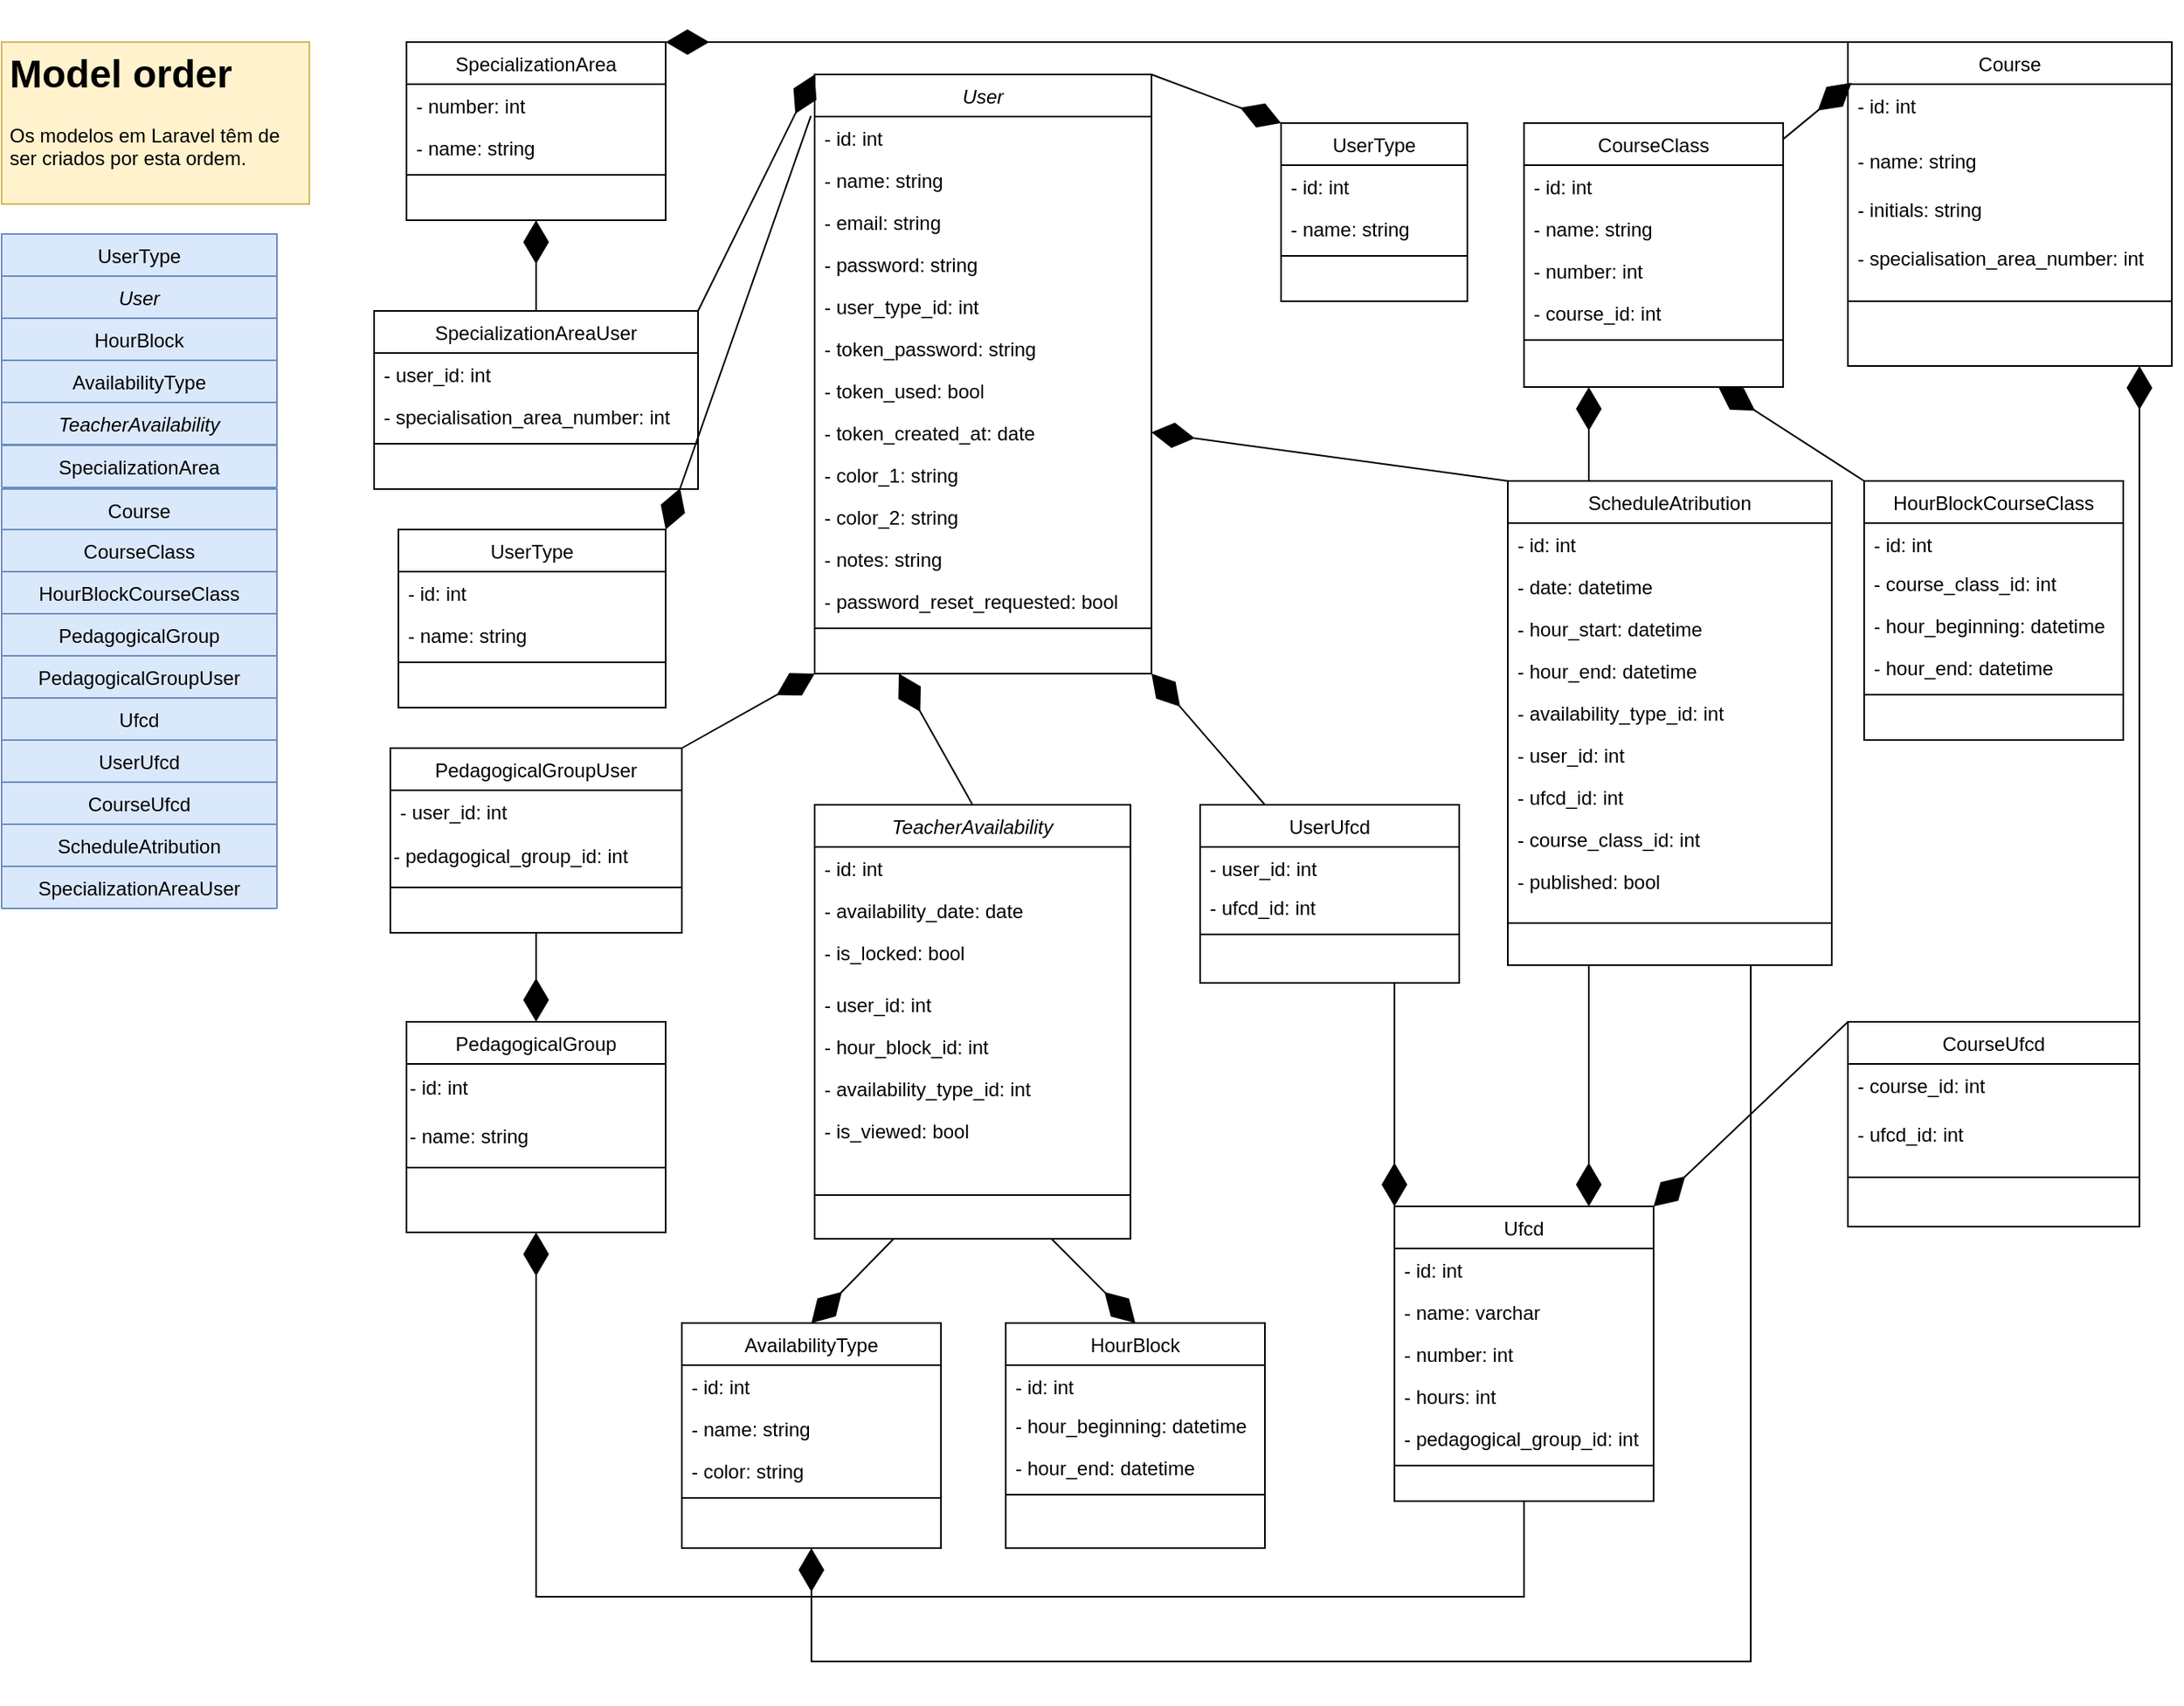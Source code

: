<mxfile version="21.8.2" type="device">
  <diagram id="C5RBs43oDa-KdzZeNtuy" name="Page-1">
    <mxGraphModel dx="472" dy="1990" grid="1" gridSize="10" guides="1" tooltips="1" connect="1" arrows="1" fold="1" page="1" pageScale="1" pageWidth="827" pageHeight="1169" math="0" shadow="0">
      <root>
        <mxCell id="WIyWlLk6GJQsqaUBKTNV-0" />
        <mxCell id="WIyWlLk6GJQsqaUBKTNV-1" parent="WIyWlLk6GJQsqaUBKTNV-0" />
        <mxCell id="zkfFHV4jXpPFQw0GAbJ--6" value="ScheduleAtribution" style="swimlane;fontStyle=0;align=center;verticalAlign=top;childLayout=stackLayout;horizontal=1;startSize=26;horizontalStack=0;resizeParent=1;resizeLast=0;collapsible=1;marginBottom=0;rounded=0;shadow=0;strokeWidth=1;" parent="WIyWlLk6GJQsqaUBKTNV-1" vertex="1">
          <mxGeometry x="1210" y="-849" width="200" height="299" as="geometry">
            <mxRectangle x="130" y="380" width="160" height="26" as="alternateBounds" />
          </mxGeometry>
        </mxCell>
        <mxCell id="zkfFHV4jXpPFQw0GAbJ--7" value="- id: int" style="text;align=left;verticalAlign=top;spacingLeft=4;spacingRight=4;overflow=hidden;rotatable=0;points=[[0,0.5],[1,0.5]];portConstraint=eastwest;" parent="zkfFHV4jXpPFQw0GAbJ--6" vertex="1">
          <mxGeometry y="26" width="200" height="26" as="geometry" />
        </mxCell>
        <mxCell id="1Ysb5wcZxNaZWGirDd5u-2" value="- date: datetime" style="text;align=left;verticalAlign=top;spacingLeft=4;spacingRight=4;overflow=hidden;rotatable=0;points=[[0,0.5],[1,0.5]];portConstraint=eastwest;rounded=0;shadow=0;html=0;" parent="zkfFHV4jXpPFQw0GAbJ--6" vertex="1">
          <mxGeometry y="52" width="200" height="26" as="geometry" />
        </mxCell>
        <mxCell id="zkfFHV4jXpPFQw0GAbJ--8" value="- hour_start: datetime" style="text;align=left;verticalAlign=top;spacingLeft=4;spacingRight=4;overflow=hidden;rotatable=0;points=[[0,0.5],[1,0.5]];portConstraint=eastwest;rounded=0;shadow=0;html=0;" parent="zkfFHV4jXpPFQw0GAbJ--6" vertex="1">
          <mxGeometry y="78" width="200" height="26" as="geometry" />
        </mxCell>
        <mxCell id="uwKohxWAHjOvvjuOZLJz-4" value="- hour_end: datetime" style="text;align=left;verticalAlign=top;spacingLeft=4;spacingRight=4;overflow=hidden;rotatable=0;points=[[0,0.5],[1,0.5]];portConstraint=eastwest;rounded=0;shadow=0;html=0;" parent="zkfFHV4jXpPFQw0GAbJ--6" vertex="1">
          <mxGeometry y="104" width="200" height="26" as="geometry" />
        </mxCell>
        <mxCell id="blowVpimQJgfHFu3aq48-7" value="- availability_type_id: int" style="text;align=left;verticalAlign=top;spacingLeft=4;spacingRight=4;overflow=hidden;rotatable=0;points=[[0,0.5],[1,0.5]];portConstraint=eastwest;rounded=0;shadow=0;html=0;" parent="zkfFHV4jXpPFQw0GAbJ--6" vertex="1">
          <mxGeometry y="130" width="200" height="26" as="geometry" />
        </mxCell>
        <mxCell id="awKy6bNK3U6Ne4K9uNtv-39" value="- user_id: int" style="text;align=left;verticalAlign=top;spacingLeft=4;spacingRight=4;overflow=hidden;rotatable=0;points=[[0,0.5],[1,0.5]];portConstraint=eastwest;rounded=0;shadow=0;html=0;" parent="zkfFHV4jXpPFQw0GAbJ--6" vertex="1">
          <mxGeometry y="156" width="200" height="26" as="geometry" />
        </mxCell>
        <mxCell id="awKy6bNK3U6Ne4K9uNtv-36" value="- ufcd_id: int" style="text;align=left;verticalAlign=top;spacingLeft=4;spacingRight=4;overflow=hidden;rotatable=0;points=[[0,0.5],[1,0.5]];portConstraint=eastwest;rounded=0;shadow=0;html=0;" parent="zkfFHV4jXpPFQw0GAbJ--6" vertex="1">
          <mxGeometry y="182" width="200" height="26" as="geometry" />
        </mxCell>
        <mxCell id="awKy6bNK3U6Ne4K9uNtv-35" value="- course_class_id: int" style="text;align=left;verticalAlign=top;spacingLeft=4;spacingRight=4;overflow=hidden;rotatable=0;points=[[0,0.5],[1,0.5]];portConstraint=eastwest;rounded=0;shadow=0;html=0;" parent="zkfFHV4jXpPFQw0GAbJ--6" vertex="1">
          <mxGeometry y="208" width="200" height="26" as="geometry" />
        </mxCell>
        <mxCell id="lgywgEwXlo5KkBhqpf16-4" value="- published: bool" style="text;align=left;verticalAlign=top;spacingLeft=4;spacingRight=4;overflow=hidden;rotatable=0;points=[[0,0.5],[1,0.5]];portConstraint=eastwest;rounded=0;shadow=0;html=0;" vertex="1" parent="zkfFHV4jXpPFQw0GAbJ--6">
          <mxGeometry y="234" width="200" height="26" as="geometry" />
        </mxCell>
        <mxCell id="zkfFHV4jXpPFQw0GAbJ--9" value="" style="line;html=1;strokeWidth=1;align=left;verticalAlign=middle;spacingTop=-1;spacingLeft=3;spacingRight=3;rotatable=0;labelPosition=right;points=[];portConstraint=eastwest;" parent="zkfFHV4jXpPFQw0GAbJ--6" vertex="1">
          <mxGeometry y="260" width="200" height="26" as="geometry" />
        </mxCell>
        <mxCell id="zkfFHV4jXpPFQw0GAbJ--13" value="PedagogicalGroup" style="swimlane;fontStyle=0;align=center;verticalAlign=top;childLayout=stackLayout;horizontal=1;startSize=26;horizontalStack=0;resizeParent=1;resizeLast=0;collapsible=1;marginBottom=0;rounded=0;shadow=0;strokeWidth=1;" parent="WIyWlLk6GJQsqaUBKTNV-1" vertex="1">
          <mxGeometry x="530" y="-515" width="160" height="130" as="geometry">
            <mxRectangle x="340" y="380" width="170" height="26" as="alternateBounds" />
          </mxGeometry>
        </mxCell>
        <mxCell id="jHJUqvKcDwpoG7KgPXEZ-5" value="- id: int" style="text;html=1;align=left;verticalAlign=middle;resizable=0;points=[];autosize=1;strokeColor=none;fillColor=none;" parent="zkfFHV4jXpPFQw0GAbJ--13" vertex="1">
          <mxGeometry y="26" width="160" height="30" as="geometry" />
        </mxCell>
        <mxCell id="jHJUqvKcDwpoG7KgPXEZ-1" value="- name: string" style="text;html=1;align=left;verticalAlign=middle;resizable=0;points=[];autosize=1;strokeColor=none;fillColor=none;" parent="zkfFHV4jXpPFQw0GAbJ--13" vertex="1">
          <mxGeometry y="56" width="160" height="30" as="geometry" />
        </mxCell>
        <mxCell id="zkfFHV4jXpPFQw0GAbJ--15" value="" style="line;html=1;strokeWidth=1;align=left;verticalAlign=middle;spacingTop=-1;spacingLeft=3;spacingRight=3;rotatable=0;labelPosition=right;points=[];portConstraint=eastwest;" parent="zkfFHV4jXpPFQw0GAbJ--13" vertex="1">
          <mxGeometry y="86" width="160" height="8" as="geometry" />
        </mxCell>
        <mxCell id="zkfFHV4jXpPFQw0GAbJ--17" value="SpecializationArea" style="swimlane;fontStyle=0;align=center;verticalAlign=top;childLayout=stackLayout;horizontal=1;startSize=26;horizontalStack=0;resizeParent=1;resizeLast=0;collapsible=1;marginBottom=0;rounded=0;shadow=0;strokeWidth=1;" parent="WIyWlLk6GJQsqaUBKTNV-1" vertex="1">
          <mxGeometry x="530" y="-1120" width="160" height="110" as="geometry">
            <mxRectangle x="550" y="140" width="160" height="26" as="alternateBounds" />
          </mxGeometry>
        </mxCell>
        <mxCell id="zkfFHV4jXpPFQw0GAbJ--18" value="- number: int" style="text;align=left;verticalAlign=top;spacingLeft=4;spacingRight=4;overflow=hidden;rotatable=0;points=[[0,0.5],[1,0.5]];portConstraint=eastwest;" parent="zkfFHV4jXpPFQw0GAbJ--17" vertex="1">
          <mxGeometry y="26" width="160" height="26" as="geometry" />
        </mxCell>
        <mxCell id="zkfFHV4jXpPFQw0GAbJ--24" value="- name: string" style="text;align=left;verticalAlign=top;spacingLeft=4;spacingRight=4;overflow=hidden;rotatable=0;points=[[0,0.5],[1,0.5]];portConstraint=eastwest;" parent="zkfFHV4jXpPFQw0GAbJ--17" vertex="1">
          <mxGeometry y="52" width="160" height="26" as="geometry" />
        </mxCell>
        <mxCell id="zkfFHV4jXpPFQw0GAbJ--23" value="" style="line;html=1;strokeWidth=1;align=left;verticalAlign=middle;spacingTop=-1;spacingLeft=3;spacingRight=3;rotatable=0;labelPosition=right;points=[];portConstraint=eastwest;" parent="zkfFHV4jXpPFQw0GAbJ--17" vertex="1">
          <mxGeometry y="78" width="160" height="8" as="geometry" />
        </mxCell>
        <mxCell id="LtZa6qZEjwgRx2LmojuM-1" value="TeacherAvailability " style="swimlane;fontStyle=2;align=center;verticalAlign=top;childLayout=stackLayout;horizontal=1;startSize=26;horizontalStack=0;resizeParent=1;resizeLast=0;collapsible=1;marginBottom=0;rounded=0;shadow=0;strokeWidth=1;" parent="WIyWlLk6GJQsqaUBKTNV-1" vertex="1">
          <mxGeometry x="782" y="-649" width="195" height="268" as="geometry">
            <mxRectangle x="230" y="140" width="160" height="26" as="alternateBounds" />
          </mxGeometry>
        </mxCell>
        <mxCell id="LtZa6qZEjwgRx2LmojuM-2" value="- id: int" style="text;align=left;verticalAlign=top;spacingLeft=4;spacingRight=4;overflow=hidden;rotatable=0;points=[[0,0.5],[1,0.5]];portConstraint=eastwest;" parent="LtZa6qZEjwgRx2LmojuM-1" vertex="1">
          <mxGeometry y="26" width="195" height="26" as="geometry" />
        </mxCell>
        <mxCell id="LtZa6qZEjwgRx2LmojuM-3" value="- availability_date: date" style="text;align=left;verticalAlign=top;spacingLeft=4;spacingRight=4;overflow=hidden;rotatable=0;points=[[0,0.5],[1,0.5]];portConstraint=eastwest;rounded=0;shadow=0;html=0;" parent="LtZa6qZEjwgRx2LmojuM-1" vertex="1">
          <mxGeometry y="52" width="195" height="26" as="geometry" />
        </mxCell>
        <mxCell id="jHJUqvKcDwpoG7KgPXEZ-7" value="- is_locked: bool" style="text;align=left;verticalAlign=top;spacingLeft=4;spacingRight=4;overflow=hidden;rotatable=0;points=[[0,0.5],[1,0.5]];portConstraint=eastwest;rounded=0;shadow=0;html=0;" parent="LtZa6qZEjwgRx2LmojuM-1" vertex="1">
          <mxGeometry y="78" width="195" height="32" as="geometry" />
        </mxCell>
        <mxCell id="awKy6bNK3U6Ne4K9uNtv-238" value="- user_id: int" style="text;align=left;verticalAlign=top;spacingLeft=4;spacingRight=4;overflow=hidden;rotatable=0;points=[[0,0.5],[1,0.5]];portConstraint=eastwest;rounded=0;shadow=0;html=0;" parent="LtZa6qZEjwgRx2LmojuM-1" vertex="1">
          <mxGeometry y="110" width="195" height="26" as="geometry" />
        </mxCell>
        <mxCell id="awKy6bNK3U6Ne4K9uNtv-236" value="- hour_block_id: int" style="text;align=left;verticalAlign=top;spacingLeft=4;spacingRight=4;overflow=hidden;rotatable=0;points=[[0,0.5],[1,0.5]];portConstraint=eastwest;rounded=0;shadow=0;html=0;" parent="LtZa6qZEjwgRx2LmojuM-1" vertex="1">
          <mxGeometry y="136" width="195" height="26" as="geometry" />
        </mxCell>
        <mxCell id="awKy6bNK3U6Ne4K9uNtv-237" value="- availability_type_id: int" style="text;align=left;verticalAlign=top;spacingLeft=4;spacingRight=4;overflow=hidden;rotatable=0;points=[[0,0.5],[1,0.5]];portConstraint=eastwest;rounded=0;shadow=0;html=0;" parent="LtZa6qZEjwgRx2LmojuM-1" vertex="1">
          <mxGeometry y="162" width="195" height="26" as="geometry" />
        </mxCell>
        <mxCell id="lgywgEwXlo5KkBhqpf16-1" value="- is_viewed: bool" style="text;align=left;verticalAlign=top;spacingLeft=4;spacingRight=4;overflow=hidden;rotatable=0;points=[[0,0.5],[1,0.5]];portConstraint=eastwest;rounded=0;shadow=0;html=0;" vertex="1" parent="LtZa6qZEjwgRx2LmojuM-1">
          <mxGeometry y="188" width="195" height="26" as="geometry" />
        </mxCell>
        <mxCell id="LtZa6qZEjwgRx2LmojuM-5" value="" style="line;html=1;strokeWidth=1;align=left;verticalAlign=middle;spacingTop=-1;spacingLeft=3;spacingRight=3;rotatable=0;labelPosition=right;points=[];portConstraint=eastwest;" parent="LtZa6qZEjwgRx2LmojuM-1" vertex="1">
          <mxGeometry y="214" width="195" height="54" as="geometry" />
        </mxCell>
        <mxCell id="LtZa6qZEjwgRx2LmojuM-7" value="AvailabilityType" style="swimlane;fontStyle=0;align=center;verticalAlign=top;childLayout=stackLayout;horizontal=1;startSize=26;horizontalStack=0;resizeParent=1;resizeLast=0;collapsible=1;marginBottom=0;rounded=0;shadow=0;strokeWidth=1;" parent="WIyWlLk6GJQsqaUBKTNV-1" vertex="1">
          <mxGeometry x="700" y="-329" width="160" height="139" as="geometry">
            <mxRectangle x="340" y="380" width="170" height="26" as="alternateBounds" />
          </mxGeometry>
        </mxCell>
        <mxCell id="LtZa6qZEjwgRx2LmojuM-8" value="- id: int" style="text;align=left;verticalAlign=top;spacingLeft=4;spacingRight=4;overflow=hidden;rotatable=0;points=[[0,0.5],[1,0.5]];portConstraint=eastwest;" parent="LtZa6qZEjwgRx2LmojuM-7" vertex="1">
          <mxGeometry y="26" width="160" height="26" as="geometry" />
        </mxCell>
        <mxCell id="awKy6bNK3U6Ne4K9uNtv-76" value="- name: string" style="text;align=left;verticalAlign=top;spacingLeft=4;spacingRight=4;overflow=hidden;rotatable=0;points=[[0,0.5],[1,0.5]];portConstraint=eastwest;" parent="LtZa6qZEjwgRx2LmojuM-7" vertex="1">
          <mxGeometry y="52" width="160" height="26" as="geometry" />
        </mxCell>
        <mxCell id="lgywgEwXlo5KkBhqpf16-0" value="- color: string" style="text;align=left;verticalAlign=top;spacingLeft=4;spacingRight=4;overflow=hidden;rotatable=0;points=[[0,0.5],[1,0.5]];portConstraint=eastwest;" vertex="1" parent="LtZa6qZEjwgRx2LmojuM-7">
          <mxGeometry y="78" width="160" height="26" as="geometry" />
        </mxCell>
        <mxCell id="LtZa6qZEjwgRx2LmojuM-9" value="" style="line;html=1;strokeWidth=1;align=left;verticalAlign=middle;spacingTop=-1;spacingLeft=3;spacingRight=3;rotatable=0;labelPosition=right;points=[];portConstraint=eastwest;" parent="LtZa6qZEjwgRx2LmojuM-7" vertex="1">
          <mxGeometry y="104" width="160" height="8" as="geometry" />
        </mxCell>
        <mxCell id="LtZa6qZEjwgRx2LmojuM-10" value="HourBlock" style="swimlane;fontStyle=0;align=center;verticalAlign=top;childLayout=stackLayout;horizontal=1;startSize=26;horizontalStack=0;resizeParent=1;resizeLast=0;collapsible=1;marginBottom=0;rounded=0;shadow=0;strokeWidth=1;" parent="WIyWlLk6GJQsqaUBKTNV-1" vertex="1">
          <mxGeometry x="900" y="-329" width="160" height="139" as="geometry">
            <mxRectangle x="340" y="380" width="170" height="26" as="alternateBounds" />
          </mxGeometry>
        </mxCell>
        <mxCell id="LtZa6qZEjwgRx2LmojuM-11" value="- id: int" style="text;align=left;verticalAlign=top;spacingLeft=4;spacingRight=4;overflow=hidden;rotatable=0;points=[[0,0.5],[1,0.5]];portConstraint=eastwest;" parent="LtZa6qZEjwgRx2LmojuM-10" vertex="1">
          <mxGeometry y="26" width="160" height="24" as="geometry" />
        </mxCell>
        <mxCell id="1Ysb5wcZxNaZWGirDd5u-0" value="- hour_beginning: datetime" style="text;align=left;verticalAlign=top;spacingLeft=4;spacingRight=4;overflow=hidden;rotatable=0;points=[[0,0.5],[1,0.5]];portConstraint=eastwest;" parent="LtZa6qZEjwgRx2LmojuM-10" vertex="1">
          <mxGeometry y="50" width="160" height="26" as="geometry" />
        </mxCell>
        <mxCell id="uwKohxWAHjOvvjuOZLJz-6" value="- hour_end: datetime" style="text;align=left;verticalAlign=top;spacingLeft=4;spacingRight=4;overflow=hidden;rotatable=0;points=[[0,0.5],[1,0.5]];portConstraint=eastwest;" parent="LtZa6qZEjwgRx2LmojuM-10" vertex="1">
          <mxGeometry y="76" width="160" height="26" as="geometry" />
        </mxCell>
        <mxCell id="LtZa6qZEjwgRx2LmojuM-12" value="" style="line;html=1;strokeWidth=1;align=left;verticalAlign=middle;spacingTop=-1;spacingLeft=3;spacingRight=3;rotatable=0;labelPosition=right;points=[];portConstraint=eastwest;" parent="LtZa6qZEjwgRx2LmojuM-10" vertex="1">
          <mxGeometry y="102" width="160" height="8" as="geometry" />
        </mxCell>
        <mxCell id="LtZa6qZEjwgRx2LmojuM-13" value="Ufcd" style="swimlane;fontStyle=0;align=center;verticalAlign=top;childLayout=stackLayout;horizontal=1;startSize=26;horizontalStack=0;resizeParent=1;resizeLast=0;collapsible=1;marginBottom=0;rounded=0;shadow=0;strokeWidth=1;" parent="WIyWlLk6GJQsqaUBKTNV-1" vertex="1">
          <mxGeometry x="1140" y="-401" width="160" height="182" as="geometry">
            <mxRectangle x="340" y="380" width="170" height="26" as="alternateBounds" />
          </mxGeometry>
        </mxCell>
        <mxCell id="LtZa6qZEjwgRx2LmojuM-14" value="- id: int" style="text;align=left;verticalAlign=top;spacingLeft=4;spacingRight=4;overflow=hidden;rotatable=0;points=[[0,0.5],[1,0.5]];portConstraint=eastwest;" parent="LtZa6qZEjwgRx2LmojuM-13" vertex="1">
          <mxGeometry y="26" width="160" height="26" as="geometry" />
        </mxCell>
        <mxCell id="blowVpimQJgfHFu3aq48-3" value="- name: varchar" style="text;align=left;verticalAlign=top;spacingLeft=4;spacingRight=4;overflow=hidden;rotatable=0;points=[[0,0.5],[1,0.5]];portConstraint=eastwest;" parent="LtZa6qZEjwgRx2LmojuM-13" vertex="1">
          <mxGeometry y="52" width="160" height="26" as="geometry" />
        </mxCell>
        <mxCell id="blowVpimQJgfHFu3aq48-4" value="- number: int" style="text;align=left;verticalAlign=top;spacingLeft=4;spacingRight=4;overflow=hidden;rotatable=0;points=[[0,0.5],[1,0.5]];portConstraint=eastwest;" parent="LtZa6qZEjwgRx2LmojuM-13" vertex="1">
          <mxGeometry y="78" width="160" height="26" as="geometry" />
        </mxCell>
        <mxCell id="blowVpimQJgfHFu3aq48-5" value="- hours: int" style="text;align=left;verticalAlign=top;spacingLeft=4;spacingRight=4;overflow=hidden;rotatable=0;points=[[0,0.5],[1,0.5]];portConstraint=eastwest;" parent="LtZa6qZEjwgRx2LmojuM-13" vertex="1">
          <mxGeometry y="104" width="160" height="26" as="geometry" />
        </mxCell>
        <mxCell id="blowVpimQJgfHFu3aq48-6" value="- pedagogical_group_id: int" style="text;align=left;verticalAlign=top;spacingLeft=4;spacingRight=4;overflow=hidden;rotatable=0;points=[[0,0.5],[1,0.5]];portConstraint=eastwest;" parent="LtZa6qZEjwgRx2LmojuM-13" vertex="1">
          <mxGeometry y="130" width="160" height="26" as="geometry" />
        </mxCell>
        <mxCell id="LtZa6qZEjwgRx2LmojuM-15" value="" style="line;html=1;strokeWidth=1;align=left;verticalAlign=middle;spacingTop=-1;spacingLeft=3;spacingRight=3;rotatable=0;labelPosition=right;points=[];portConstraint=eastwest;" parent="LtZa6qZEjwgRx2LmojuM-13" vertex="1">
          <mxGeometry y="156" width="160" height="8" as="geometry" />
        </mxCell>
        <mxCell id="LtZa6qZEjwgRx2LmojuM-16" value="CourseClass" style="swimlane;fontStyle=0;align=center;verticalAlign=top;childLayout=stackLayout;horizontal=1;startSize=26;horizontalStack=0;resizeParent=1;resizeLast=0;collapsible=1;marginBottom=0;rounded=0;shadow=0;strokeWidth=1;" parent="WIyWlLk6GJQsqaUBKTNV-1" vertex="1">
          <mxGeometry x="1220" y="-1070" width="160" height="163" as="geometry">
            <mxRectangle x="340" y="380" width="170" height="26" as="alternateBounds" />
          </mxGeometry>
        </mxCell>
        <mxCell id="LtZa6qZEjwgRx2LmojuM-17" value="- id: int&#xa;" style="text;align=left;verticalAlign=top;spacingLeft=4;spacingRight=4;overflow=hidden;rotatable=0;points=[[0,0.5],[1,0.5]];portConstraint=eastwest;" parent="LtZa6qZEjwgRx2LmojuM-16" vertex="1">
          <mxGeometry y="26" width="160" height="26" as="geometry" />
        </mxCell>
        <mxCell id="awKy6bNK3U6Ne4K9uNtv-26" value="- name: string&#xa;" style="text;align=left;verticalAlign=top;spacingLeft=4;spacingRight=4;overflow=hidden;rotatable=0;points=[[0,0.5],[1,0.5]];portConstraint=eastwest;" parent="LtZa6qZEjwgRx2LmojuM-16" vertex="1">
          <mxGeometry y="52" width="160" height="26" as="geometry" />
        </mxCell>
        <mxCell id="uwKohxWAHjOvvjuOZLJz-1" value="- number: int" style="text;align=left;verticalAlign=top;spacingLeft=4;spacingRight=4;overflow=hidden;rotatable=0;points=[[0,0.5],[1,0.5]];portConstraint=eastwest;" parent="LtZa6qZEjwgRx2LmojuM-16" vertex="1">
          <mxGeometry y="78" width="160" height="26" as="geometry" />
        </mxCell>
        <mxCell id="uwKohxWAHjOvvjuOZLJz-3" value="- course_id: int" style="text;align=left;verticalAlign=top;spacingLeft=4;spacingRight=4;overflow=hidden;rotatable=0;points=[[0,0.5],[1,0.5]];portConstraint=eastwest;" parent="LtZa6qZEjwgRx2LmojuM-16" vertex="1">
          <mxGeometry y="104" width="160" height="26" as="geometry" />
        </mxCell>
        <mxCell id="LtZa6qZEjwgRx2LmojuM-18" value="" style="line;html=1;strokeWidth=1;align=left;verticalAlign=middle;spacingTop=-1;spacingLeft=3;spacingRight=3;rotatable=0;labelPosition=right;points=[];portConstraint=eastwest;" parent="LtZa6qZEjwgRx2LmojuM-16" vertex="1">
          <mxGeometry y="130" width="160" height="8" as="geometry" />
        </mxCell>
        <mxCell id="LtZa6qZEjwgRx2LmojuM-19" value="Course" style="swimlane;fontStyle=0;align=center;verticalAlign=top;childLayout=stackLayout;horizontal=1;startSize=26;horizontalStack=0;resizeParent=1;resizeLast=0;collapsible=1;marginBottom=0;rounded=0;shadow=0;strokeWidth=1;" parent="WIyWlLk6GJQsqaUBKTNV-1" vertex="1">
          <mxGeometry x="1420" y="-1120" width="200" height="200" as="geometry">
            <mxRectangle x="340" y="380" width="170" height="26" as="alternateBounds" />
          </mxGeometry>
        </mxCell>
        <mxCell id="LtZa6qZEjwgRx2LmojuM-20" value="- id: int    " style="text;align=left;verticalAlign=top;spacingLeft=4;spacingRight=4;overflow=hidden;rotatable=0;points=[[0,0.5],[1,0.5]];portConstraint=eastwest;" parent="LtZa6qZEjwgRx2LmojuM-19" vertex="1">
          <mxGeometry y="26" width="200" height="34" as="geometry" />
        </mxCell>
        <mxCell id="blowVpimQJgfHFu3aq48-0" value="- name: string" style="text;align=left;verticalAlign=top;spacingLeft=4;spacingRight=4;overflow=hidden;rotatable=0;points=[[0,0.5],[1,0.5]];portConstraint=eastwest;" parent="LtZa6qZEjwgRx2LmojuM-19" vertex="1">
          <mxGeometry y="60" width="200" height="30" as="geometry" />
        </mxCell>
        <mxCell id="1Ysb5wcZxNaZWGirDd5u-3" value="- initials: string" style="text;align=left;verticalAlign=top;spacingLeft=4;spacingRight=4;overflow=hidden;rotatable=0;points=[[0,0.5],[1,0.5]];portConstraint=eastwest;" parent="LtZa6qZEjwgRx2LmojuM-19" vertex="1">
          <mxGeometry y="90" width="200" height="30" as="geometry" />
        </mxCell>
        <mxCell id="uwKohxWAHjOvvjuOZLJz-8" value="- specialisation_area_number: int" style="text;align=left;verticalAlign=top;spacingLeft=4;spacingRight=4;overflow=hidden;rotatable=0;points=[[0,0.5],[1,0.5]];portConstraint=eastwest;" parent="LtZa6qZEjwgRx2LmojuM-19" vertex="1">
          <mxGeometry y="120" width="200" height="30" as="geometry" />
        </mxCell>
        <mxCell id="LtZa6qZEjwgRx2LmojuM-21" value="" style="line;html=1;strokeWidth=1;align=left;verticalAlign=middle;spacingTop=-1;spacingLeft=3;spacingRight=3;rotatable=0;labelPosition=right;points=[];portConstraint=eastwest;" parent="LtZa6qZEjwgRx2LmojuM-19" vertex="1">
          <mxGeometry y="150" width="200" height="20" as="geometry" />
        </mxCell>
        <mxCell id="zkfFHV4jXpPFQw0GAbJ--0" value="User" style="swimlane;fontStyle=2;align=center;verticalAlign=top;childLayout=stackLayout;horizontal=1;startSize=26;horizontalStack=0;resizeParent=1;resizeLast=0;collapsible=1;marginBottom=0;rounded=0;shadow=0;strokeWidth=1;" parent="WIyWlLk6GJQsqaUBKTNV-1" vertex="1">
          <mxGeometry x="782" y="-1100" width="208" height="370" as="geometry">
            <mxRectangle x="230" y="140" width="160" height="26" as="alternateBounds" />
          </mxGeometry>
        </mxCell>
        <mxCell id="zkfFHV4jXpPFQw0GAbJ--1" value="- id: int" style="text;align=left;verticalAlign=top;spacingLeft=4;spacingRight=4;overflow=hidden;rotatable=0;points=[[0,0.5],[1,0.5]];portConstraint=eastwest;" parent="zkfFHV4jXpPFQw0GAbJ--0" vertex="1">
          <mxGeometry y="26" width="208" height="26" as="geometry" />
        </mxCell>
        <mxCell id="SwSNHOkzyelOd3VxYM5m-2" value="- name: string" style="text;align=left;verticalAlign=top;spacingLeft=4;spacingRight=4;overflow=hidden;rotatable=0;points=[[0,0.5],[1,0.5]];portConstraint=eastwest;rounded=0;shadow=0;html=0;" parent="zkfFHV4jXpPFQw0GAbJ--0" vertex="1">
          <mxGeometry y="52" width="208" height="26" as="geometry" />
        </mxCell>
        <mxCell id="awKy6bNK3U6Ne4K9uNtv-0" value="- email: string" style="text;align=left;verticalAlign=top;spacingLeft=4;spacingRight=4;overflow=hidden;rotatable=0;points=[[0,0.5],[1,0.5]];portConstraint=eastwest;rounded=0;shadow=0;html=0;" parent="zkfFHV4jXpPFQw0GAbJ--0" vertex="1">
          <mxGeometry y="78" width="208" height="26" as="geometry" />
        </mxCell>
        <mxCell id="awKy6bNK3U6Ne4K9uNtv-8" value="- password: string" style="text;align=left;verticalAlign=top;spacingLeft=4;spacingRight=4;overflow=hidden;rotatable=0;points=[[0,0.5],[1,0.5]];portConstraint=eastwest;rounded=0;shadow=0;html=0;" parent="zkfFHV4jXpPFQw0GAbJ--0" vertex="1">
          <mxGeometry y="104" width="208" height="26" as="geometry" />
        </mxCell>
        <mxCell id="awKy6bNK3U6Ne4K9uNtv-281" value="- user_type_id: int" style="text;align=left;verticalAlign=top;spacingLeft=4;spacingRight=4;overflow=hidden;rotatable=0;points=[[0,0.5],[1,0.5]];portConstraint=eastwest;rounded=0;shadow=0;html=0;" parent="zkfFHV4jXpPFQw0GAbJ--0" vertex="1">
          <mxGeometry y="130" width="208" height="26" as="geometry" />
        </mxCell>
        <mxCell id="Z3VJuawiQVvA8Trn1pHW-3" value="- token_password: string" style="text;align=left;verticalAlign=top;spacingLeft=4;spacingRight=4;overflow=hidden;rotatable=0;points=[[0,0.5],[1,0.5]];portConstraint=eastwest;rounded=0;shadow=0;html=0;" parent="zkfFHV4jXpPFQw0GAbJ--0" vertex="1">
          <mxGeometry y="156" width="208" height="26" as="geometry" />
        </mxCell>
        <mxCell id="Z3VJuawiQVvA8Trn1pHW-5" value="- token_used: bool" style="text;align=left;verticalAlign=top;spacingLeft=4;spacingRight=4;overflow=hidden;rotatable=0;points=[[0,0.5],[1,0.5]];portConstraint=eastwest;rounded=0;shadow=0;html=0;" parent="zkfFHV4jXpPFQw0GAbJ--0" vertex="1">
          <mxGeometry y="182" width="208" height="26" as="geometry" />
        </mxCell>
        <mxCell id="Z3VJuawiQVvA8Trn1pHW-2" value="- token_created_at: date" style="text;align=left;verticalAlign=top;spacingLeft=4;spacingRight=4;overflow=hidden;rotatable=0;points=[[0,0.5],[1,0.5]];portConstraint=eastwest;rounded=0;shadow=0;html=0;" parent="zkfFHV4jXpPFQw0GAbJ--0" vertex="1">
          <mxGeometry y="208" width="208" height="26" as="geometry" />
        </mxCell>
        <mxCell id="zkfFHV4jXpPFQw0GAbJ--3" value="- color_1: string" style="text;align=left;verticalAlign=top;spacingLeft=4;spacingRight=4;overflow=hidden;rotatable=0;points=[[0,0.5],[1,0.5]];portConstraint=eastwest;rounded=0;shadow=0;html=0;" parent="zkfFHV4jXpPFQw0GAbJ--0" vertex="1">
          <mxGeometry y="234" width="208" height="26" as="geometry" />
        </mxCell>
        <mxCell id="awKy6bNK3U6Ne4K9uNtv-9" value="- color_2: string" style="text;align=left;verticalAlign=top;spacingLeft=4;spacingRight=4;overflow=hidden;rotatable=0;points=[[0,0.5],[1,0.5]];portConstraint=eastwest;rounded=0;shadow=0;html=0;" parent="zkfFHV4jXpPFQw0GAbJ--0" vertex="1">
          <mxGeometry y="260" width="208" height="26" as="geometry" />
        </mxCell>
        <mxCell id="GsD1CoGqFvcmcI04HkCD-0" value="- notes: string" style="text;align=left;verticalAlign=top;spacingLeft=4;spacingRight=4;overflow=hidden;rotatable=0;points=[[0,0.5],[1,0.5]];portConstraint=eastwest;rounded=0;shadow=0;html=0;" parent="zkfFHV4jXpPFQw0GAbJ--0" vertex="1">
          <mxGeometry y="286" width="208" height="26" as="geometry" />
        </mxCell>
        <mxCell id="lgywgEwXlo5KkBhqpf16-2" value="- password_reset_requested: bool" style="text;align=left;verticalAlign=top;spacingLeft=4;spacingRight=4;overflow=hidden;rotatable=0;points=[[0,0.5],[1,0.5]];portConstraint=eastwest;rounded=0;shadow=0;html=0;" vertex="1" parent="zkfFHV4jXpPFQw0GAbJ--0">
          <mxGeometry y="312" width="208" height="26" as="geometry" />
        </mxCell>
        <mxCell id="zkfFHV4jXpPFQw0GAbJ--4" value="" style="line;html=1;strokeWidth=1;align=left;verticalAlign=middle;spacingTop=-1;spacingLeft=3;spacingRight=3;rotatable=0;labelPosition=right;points=[];portConstraint=eastwest;" parent="zkfFHV4jXpPFQw0GAbJ--0" vertex="1">
          <mxGeometry y="338" width="208" height="8" as="geometry" />
        </mxCell>
        <mxCell id="awKy6bNK3U6Ne4K9uNtv-23" value="" style="endArrow=diamondThin;endFill=1;endSize=24;html=1;rounded=0;exitX=0.25;exitY=0;exitDx=0;exitDy=0;entryX=0.25;entryY=1;entryDx=0;entryDy=0;" parent="WIyWlLk6GJQsqaUBKTNV-1" source="zkfFHV4jXpPFQw0GAbJ--6" target="LtZa6qZEjwgRx2LmojuM-16" edge="1">
          <mxGeometry width="160" relative="1" as="geometry">
            <mxPoint x="1279.2" y="-843.816" as="sourcePoint" />
            <mxPoint x="1400" y="-870" as="targetPoint" />
          </mxGeometry>
        </mxCell>
        <mxCell id="awKy6bNK3U6Ne4K9uNtv-27" value="" style="endArrow=diamondThin;endFill=1;endSize=24;html=1;rounded=0;entryX=0.75;entryY=0;entryDx=0;entryDy=0;exitX=0.25;exitY=1;exitDx=0;exitDy=0;" parent="WIyWlLk6GJQsqaUBKTNV-1" source="zkfFHV4jXpPFQw0GAbJ--6" target="LtZa6qZEjwgRx2LmojuM-13" edge="1">
          <mxGeometry width="160" relative="1" as="geometry">
            <mxPoint x="1260" y="-560" as="sourcePoint" />
            <mxPoint x="750" y="-1210" as="targetPoint" />
          </mxGeometry>
        </mxCell>
        <mxCell id="awKy6bNK3U6Ne4K9uNtv-29" value="" style="endArrow=diamondThin;endFill=1;endSize=24;html=1;rounded=0;entryX=1;entryY=0;entryDx=0;entryDy=0;exitX=0;exitY=0;exitDx=0;exitDy=0;" parent="WIyWlLk6GJQsqaUBKTNV-1" source="LtZa6qZEjwgRx2LmojuM-19" target="zkfFHV4jXpPFQw0GAbJ--17" edge="1">
          <mxGeometry width="160" relative="1" as="geometry">
            <mxPoint x="590" y="-1210" as="sourcePoint" />
            <mxPoint x="750" y="-1210" as="targetPoint" />
          </mxGeometry>
        </mxCell>
        <mxCell id="awKy6bNK3U6Ne4K9uNtv-30" value="" style="endArrow=diamondThin;endFill=1;endSize=24;html=1;rounded=0;entryX=0.011;entryY=-0.025;entryDx=0;entryDy=0;exitX=1;exitY=0.061;exitDx=0;exitDy=0;exitPerimeter=0;entryPerimeter=0;" parent="WIyWlLk6GJQsqaUBKTNV-1" source="LtZa6qZEjwgRx2LmojuM-16" target="LtZa6qZEjwgRx2LmojuM-20" edge="1">
          <mxGeometry width="160" relative="1" as="geometry">
            <mxPoint x="590" y="-1210" as="sourcePoint" />
            <mxPoint x="1440" y="-940" as="targetPoint" />
          </mxGeometry>
        </mxCell>
        <mxCell id="awKy6bNK3U6Ne4K9uNtv-38" value="" style="endArrow=diamondThin;endFill=1;endSize=24;html=1;rounded=0;exitX=0;exitY=0;exitDx=0;exitDy=0;entryX=1;entryY=0.5;entryDx=0;entryDy=0;" parent="WIyWlLk6GJQsqaUBKTNV-1" source="zkfFHV4jXpPFQw0GAbJ--6" target="Z3VJuawiQVvA8Trn1pHW-2" edge="1">
          <mxGeometry width="160" relative="1" as="geometry">
            <mxPoint x="1600" y="-697" as="sourcePoint" />
            <mxPoint x="1310" y="-844" as="targetPoint" />
          </mxGeometry>
        </mxCell>
        <mxCell id="awKy6bNK3U6Ne4K9uNtv-40" value="CourseUfcd" style="swimlane;fontStyle=0;align=center;verticalAlign=top;childLayout=stackLayout;horizontal=1;startSize=26;horizontalStack=0;resizeParent=1;resizeLast=0;collapsible=1;marginBottom=0;rounded=0;shadow=0;strokeWidth=1;" parent="WIyWlLk6GJQsqaUBKTNV-1" vertex="1">
          <mxGeometry x="1420" y="-515" width="180" height="126.5" as="geometry">
            <mxRectangle x="340" y="380" width="170" height="26" as="alternateBounds" />
          </mxGeometry>
        </mxCell>
        <mxCell id="awKy6bNK3U6Ne4K9uNtv-42" value="- course_id: int" style="text;align=left;verticalAlign=top;spacingLeft=4;spacingRight=4;overflow=hidden;rotatable=0;points=[[0,0.5],[1,0.5]];portConstraint=eastwest;" parent="awKy6bNK3U6Ne4K9uNtv-40" vertex="1">
          <mxGeometry y="26" width="180" height="30" as="geometry" />
        </mxCell>
        <mxCell id="awKy6bNK3U6Ne4K9uNtv-43" value="- ufcd_id: int" style="text;align=left;verticalAlign=top;spacingLeft=4;spacingRight=4;overflow=hidden;rotatable=0;points=[[0,0.5],[1,0.5]];portConstraint=eastwest;" parent="awKy6bNK3U6Ne4K9uNtv-40" vertex="1">
          <mxGeometry y="56" width="180" height="30" as="geometry" />
        </mxCell>
        <mxCell id="awKy6bNK3U6Ne4K9uNtv-45" value="" style="line;html=1;strokeWidth=1;align=left;verticalAlign=middle;spacingTop=-1;spacingLeft=3;spacingRight=3;rotatable=0;labelPosition=right;points=[];portConstraint=eastwest;" parent="awKy6bNK3U6Ne4K9uNtv-40" vertex="1">
          <mxGeometry y="86" width="180" height="20" as="geometry" />
        </mxCell>
        <mxCell id="awKy6bNK3U6Ne4K9uNtv-53" value="" style="endArrow=diamondThin;endFill=1;endSize=24;html=1;rounded=0;exitX=1;exitY=0;exitDx=0;exitDy=0;" parent="WIyWlLk6GJQsqaUBKTNV-1" source="awKy6bNK3U6Ne4K9uNtv-40" edge="1">
          <mxGeometry width="160" relative="1" as="geometry">
            <mxPoint x="1570" y="-1240" as="sourcePoint" />
            <mxPoint x="1600" y="-920" as="targetPoint" />
          </mxGeometry>
        </mxCell>
        <mxCell id="awKy6bNK3U6Ne4K9uNtv-54" value="" style="endArrow=diamondThin;endFill=1;endSize=24;html=1;rounded=0;strokeWidth=1;entryX=1;entryY=0;entryDx=0;entryDy=0;exitX=0;exitY=0;exitDx=0;exitDy=0;" parent="WIyWlLk6GJQsqaUBKTNV-1" source="awKy6bNK3U6Ne4K9uNtv-40" target="LtZa6qZEjwgRx2LmojuM-13" edge="1">
          <mxGeometry width="160" relative="1" as="geometry">
            <mxPoint x="1330" y="-400" as="sourcePoint" />
            <mxPoint x="1910" y="-930" as="targetPoint" />
          </mxGeometry>
        </mxCell>
        <mxCell id="awKy6bNK3U6Ne4K9uNtv-57" value="PedagogicalGroupUser" style="swimlane;fontStyle=0;align=center;verticalAlign=top;childLayout=stackLayout;horizontal=1;startSize=26;horizontalStack=0;resizeParent=1;resizeLast=0;collapsible=1;marginBottom=0;rounded=0;shadow=0;strokeWidth=1;" parent="WIyWlLk6GJQsqaUBKTNV-1" vertex="1">
          <mxGeometry x="520" y="-684" width="180" height="114" as="geometry">
            <mxRectangle x="340" y="380" width="170" height="26" as="alternateBounds" />
          </mxGeometry>
        </mxCell>
        <mxCell id="awKy6bNK3U6Ne4K9uNtv-67" value="- user_id: int" style="text;align=left;verticalAlign=top;spacingLeft=4;spacingRight=4;overflow=hidden;rotatable=0;points=[[0,0.5],[1,0.5]];portConstraint=eastwest;" parent="awKy6bNK3U6Ne4K9uNtv-57" vertex="1">
          <mxGeometry y="26" width="180" height="26" as="geometry" />
        </mxCell>
        <mxCell id="awKy6bNK3U6Ne4K9uNtv-66" value="- pedagogical_group_id: int" style="text;html=1;align=left;verticalAlign=middle;resizable=0;points=[];autosize=1;strokeColor=none;fillColor=none;" parent="awKy6bNK3U6Ne4K9uNtv-57" vertex="1">
          <mxGeometry y="52" width="180" height="30" as="geometry" />
        </mxCell>
        <mxCell id="awKy6bNK3U6Ne4K9uNtv-60" value="" style="line;html=1;strokeWidth=1;align=left;verticalAlign=middle;spacingTop=-1;spacingLeft=3;spacingRight=3;rotatable=0;labelPosition=right;points=[];portConstraint=eastwest;" parent="awKy6bNK3U6Ne4K9uNtv-57" vertex="1">
          <mxGeometry y="82" width="180" height="8" as="geometry" />
        </mxCell>
        <mxCell id="awKy6bNK3U6Ne4K9uNtv-61" value="SpecializationAreaUser" style="swimlane;fontStyle=0;align=center;verticalAlign=top;childLayout=stackLayout;horizontal=1;startSize=26;horizontalStack=0;resizeParent=1;resizeLast=0;collapsible=1;marginBottom=0;rounded=0;shadow=0;strokeWidth=1;" parent="WIyWlLk6GJQsqaUBKTNV-1" vertex="1">
          <mxGeometry x="510" y="-954" width="200" height="110" as="geometry">
            <mxRectangle x="550" y="140" width="160" height="26" as="alternateBounds" />
          </mxGeometry>
        </mxCell>
        <mxCell id="awKy6bNK3U6Ne4K9uNtv-65" value="- user_id: int" style="text;align=left;verticalAlign=top;spacingLeft=4;spacingRight=4;overflow=hidden;rotatable=0;points=[[0,0.5],[1,0.5]];portConstraint=eastwest;" parent="awKy6bNK3U6Ne4K9uNtv-61" vertex="1">
          <mxGeometry y="26" width="200" height="26" as="geometry" />
        </mxCell>
        <mxCell id="awKy6bNK3U6Ne4K9uNtv-62" value="- specialisation_area_number: int" style="text;align=left;verticalAlign=top;spacingLeft=4;spacingRight=4;overflow=hidden;rotatable=0;points=[[0,0.5],[1,0.5]];portConstraint=eastwest;" parent="awKy6bNK3U6Ne4K9uNtv-61" vertex="1">
          <mxGeometry y="52" width="200" height="26" as="geometry" />
        </mxCell>
        <mxCell id="awKy6bNK3U6Ne4K9uNtv-64" value="" style="line;html=1;strokeWidth=1;align=left;verticalAlign=middle;spacingTop=-1;spacingLeft=3;spacingRight=3;rotatable=0;labelPosition=right;points=[];portConstraint=eastwest;" parent="awKy6bNK3U6Ne4K9uNtv-61" vertex="1">
          <mxGeometry y="78" width="200" height="8" as="geometry" />
        </mxCell>
        <mxCell id="awKy6bNK3U6Ne4K9uNtv-68" value="" style="endArrow=diamondThin;endFill=1;endSize=24;html=1;rounded=0;entryX=0;entryY=0;entryDx=0;entryDy=0;exitX=1;exitY=0;exitDx=0;exitDy=0;" parent="WIyWlLk6GJQsqaUBKTNV-1" source="awKy6bNK3U6Ne4K9uNtv-61" target="zkfFHV4jXpPFQw0GAbJ--0" edge="1">
          <mxGeometry width="160" relative="1" as="geometry">
            <mxPoint x="590" y="-1210" as="sourcePoint" />
            <mxPoint x="750" y="-1210" as="targetPoint" />
          </mxGeometry>
        </mxCell>
        <mxCell id="awKy6bNK3U6Ne4K9uNtv-69" value="" style="endArrow=diamondThin;endFill=1;endSize=24;html=1;rounded=0;entryX=0.5;entryY=1;entryDx=0;entryDy=0;exitX=0.5;exitY=0;exitDx=0;exitDy=0;" parent="WIyWlLk6GJQsqaUBKTNV-1" source="awKy6bNK3U6Ne4K9uNtv-61" target="zkfFHV4jXpPFQw0GAbJ--17" edge="1">
          <mxGeometry width="160" relative="1" as="geometry">
            <mxPoint x="720" y="-830" as="sourcePoint" />
            <mxPoint x="850" y="-865" as="targetPoint" />
          </mxGeometry>
        </mxCell>
        <mxCell id="awKy6bNK3U6Ne4K9uNtv-70" value="" style="endArrow=diamondThin;endFill=1;endSize=24;html=1;rounded=0;entryX=0.5;entryY=0;entryDx=0;entryDy=0;exitX=0.5;exitY=1;exitDx=0;exitDy=0;" parent="WIyWlLk6GJQsqaUBKTNV-1" source="awKy6bNK3U6Ne4K9uNtv-57" target="zkfFHV4jXpPFQw0GAbJ--13" edge="1">
          <mxGeometry width="160" relative="1" as="geometry">
            <mxPoint x="470" y="-559" as="sourcePoint" />
            <mxPoint x="430" y="-612" as="targetPoint" />
          </mxGeometry>
        </mxCell>
        <mxCell id="awKy6bNK3U6Ne4K9uNtv-72" value="" style="endArrow=diamondThin;endFill=1;endSize=24;html=1;rounded=0;entryX=0;entryY=1;entryDx=0;entryDy=0;exitX=1;exitY=0;exitDx=0;exitDy=0;" parent="WIyWlLk6GJQsqaUBKTNV-1" source="awKy6bNK3U6Ne4K9uNtv-57" target="zkfFHV4jXpPFQw0GAbJ--0" edge="1">
          <mxGeometry width="160" relative="1" as="geometry">
            <mxPoint x="713" y="-645" as="sourcePoint" />
            <mxPoint x="853" y="-680" as="targetPoint" />
          </mxGeometry>
        </mxCell>
        <mxCell id="awKy6bNK3U6Ne4K9uNtv-73" value="" style="endArrow=diamondThin;endFill=1;endSize=24;html=1;rounded=0;entryX=0.25;entryY=1;entryDx=0;entryDy=0;exitX=0.5;exitY=0;exitDx=0;exitDy=0;" parent="WIyWlLk6GJQsqaUBKTNV-1" source="LtZa6qZEjwgRx2LmojuM-1" target="zkfFHV4jXpPFQw0GAbJ--0" edge="1">
          <mxGeometry width="160" relative="1" as="geometry">
            <mxPoint x="1020" y="-684.0" as="sourcePoint" />
            <mxPoint x="870" y="-520" as="targetPoint" />
          </mxGeometry>
        </mxCell>
        <mxCell id="awKy6bNK3U6Ne4K9uNtv-74" value="" style="endArrow=diamondThin;endFill=1;endSize=24;html=1;rounded=0;entryX=0.5;entryY=0;entryDx=0;entryDy=0;exitX=0.75;exitY=1;exitDx=0;exitDy=0;" parent="WIyWlLk6GJQsqaUBKTNV-1" source="LtZa6qZEjwgRx2LmojuM-1" target="LtZa6qZEjwgRx2LmojuM-10" edge="1">
          <mxGeometry width="160" relative="1" as="geometry">
            <mxPoint x="1075" y="-500.0" as="sourcePoint" />
            <mxPoint x="880" y="-766" as="targetPoint" />
          </mxGeometry>
        </mxCell>
        <mxCell id="awKy6bNK3U6Ne4K9uNtv-75" value="" style="endArrow=diamondThin;endFill=1;endSize=24;html=1;rounded=0;entryX=0.5;entryY=0;entryDx=0;entryDy=0;exitX=0.25;exitY=1;exitDx=0;exitDy=0;" parent="WIyWlLk6GJQsqaUBKTNV-1" source="LtZa6qZEjwgRx2LmojuM-1" target="LtZa6qZEjwgRx2LmojuM-7" edge="1">
          <mxGeometry width="160" relative="1" as="geometry">
            <mxPoint x="965" y="-500.0" as="sourcePoint" />
            <mxPoint x="1140" y="-562" as="targetPoint" />
          </mxGeometry>
        </mxCell>
        <mxCell id="awKy6bNK3U6Ne4K9uNtv-178" value="User" style="swimlane;fontStyle=2;align=center;verticalAlign=top;childLayout=stackLayout;horizontal=1;startSize=26;horizontalStack=0;resizeParent=1;resizeLast=0;collapsible=1;marginBottom=0;rounded=0;shadow=0;strokeWidth=1;fillColor=#dae8fc;strokeColor=#6c8ebf;" parent="WIyWlLk6GJQsqaUBKTNV-1" collapsed="1" vertex="1">
          <mxGeometry x="280" y="-975.5" width="170" height="26" as="geometry">
            <mxRectangle x="1600" y="-1160" width="160" height="190" as="alternateBounds" />
          </mxGeometry>
        </mxCell>
        <mxCell id="awKy6bNK3U6Ne4K9uNtv-179" value="- id (int)" style="text;align=left;verticalAlign=top;spacingLeft=4;spacingRight=4;overflow=hidden;rotatable=0;points=[[0,0.5],[1,0.5]];portConstraint=eastwest;" parent="awKy6bNK3U6Ne4K9uNtv-178" vertex="1">
          <mxGeometry y="26" width="160" height="26" as="geometry" />
        </mxCell>
        <mxCell id="awKy6bNK3U6Ne4K9uNtv-180" value="- name (string)" style="text;align=left;verticalAlign=top;spacingLeft=4;spacingRight=4;overflow=hidden;rotatable=0;points=[[0,0.5],[1,0.5]];portConstraint=eastwest;rounded=0;shadow=0;html=0;" parent="awKy6bNK3U6Ne4K9uNtv-178" vertex="1">
          <mxGeometry y="52" width="160" height="26" as="geometry" />
        </mxCell>
        <mxCell id="awKy6bNK3U6Ne4K9uNtv-181" value="- email (string) unique" style="text;align=left;verticalAlign=top;spacingLeft=4;spacingRight=4;overflow=hidden;rotatable=0;points=[[0,0.5],[1,0.5]];portConstraint=eastwest;rounded=0;shadow=0;html=0;" parent="awKy6bNK3U6Ne4K9uNtv-178" vertex="1">
          <mxGeometry y="78" width="160" height="26" as="geometry" />
        </mxCell>
        <mxCell id="awKy6bNK3U6Ne4K9uNtv-182" value="- password (string)" style="text;align=left;verticalAlign=top;spacingLeft=4;spacingRight=4;overflow=hidden;rotatable=0;points=[[0,0.5],[1,0.5]];portConstraint=eastwest;rounded=0;shadow=0;html=0;" parent="awKy6bNK3U6Ne4K9uNtv-178" vertex="1">
          <mxGeometry y="104" width="160" height="26" as="geometry" />
        </mxCell>
        <mxCell id="awKy6bNK3U6Ne4K9uNtv-183" value="- login (string)" style="text;align=left;verticalAlign=top;spacingLeft=4;spacingRight=4;overflow=hidden;rotatable=0;points=[[0,0.5],[1,0.5]];portConstraint=eastwest;rounded=0;shadow=0;html=0;" parent="awKy6bNK3U6Ne4K9uNtv-178" vertex="1">
          <mxGeometry y="130" width="160" height="26" as="geometry" />
        </mxCell>
        <mxCell id="awKy6bNK3U6Ne4K9uNtv-184" value="" style="line;html=1;strokeWidth=1;align=left;verticalAlign=middle;spacingTop=-1;spacingLeft=3;spacingRight=3;rotatable=0;labelPosition=right;points=[];portConstraint=eastwest;" parent="awKy6bNK3U6Ne4K9uNtv-178" vertex="1">
          <mxGeometry y="156" width="160" height="8" as="geometry" />
        </mxCell>
        <mxCell id="awKy6bNK3U6Ne4K9uNtv-191" value="TeacherAvailability " style="swimlane;fontStyle=2;align=center;verticalAlign=top;childLayout=stackLayout;horizontal=1;startSize=26;horizontalStack=0;resizeParent=1;resizeLast=0;collapsible=1;marginBottom=0;rounded=0;shadow=0;strokeWidth=1;fillColor=#dae8fc;strokeColor=#6c8ebf;" parent="WIyWlLk6GJQsqaUBKTNV-1" collapsed="1" vertex="1">
          <mxGeometry x="280" y="-897.5" width="170" height="26" as="geometry">
            <mxRectangle x="1600" y="-740" width="160" height="260" as="alternateBounds" />
          </mxGeometry>
        </mxCell>
        <mxCell id="awKy6bNK3U6Ne4K9uNtv-192" value="- id (int)" style="text;align=left;verticalAlign=top;spacingLeft=4;spacingRight=4;overflow=hidden;rotatable=0;points=[[0,0.5],[1,0.5]];portConstraint=eastwest;" parent="awKy6bNK3U6Ne4K9uNtv-191" vertex="1">
          <mxGeometry y="26" width="160" height="26" as="geometry" />
        </mxCell>
        <mxCell id="awKy6bNK3U6Ne4K9uNtv-193" value="- availability_date (date)" style="text;align=left;verticalAlign=top;spacingLeft=4;spacingRight=4;overflow=hidden;rotatable=0;points=[[0,0.5],[1,0.5]];portConstraint=eastwest;rounded=0;shadow=0;html=0;" parent="awKy6bNK3U6Ne4K9uNtv-191" vertex="1">
          <mxGeometry y="52" width="160" height="26" as="geometry" />
        </mxCell>
        <mxCell id="awKy6bNK3U6Ne4K9uNtv-194" value="- hour_block_id (int)" style="text;align=left;verticalAlign=top;spacingLeft=4;spacingRight=4;overflow=hidden;rotatable=0;points=[[0,0.5],[1,0.5]];portConstraint=eastwest;rounded=0;shadow=0;html=0;" parent="awKy6bNK3U6Ne4K9uNtv-191" vertex="1">
          <mxGeometry y="78" width="160" height="32" as="geometry" />
        </mxCell>
        <mxCell id="awKy6bNK3U6Ne4K9uNtv-195" value="- is_locked (bool)" style="text;align=left;verticalAlign=top;spacingLeft=4;spacingRight=4;overflow=hidden;rotatable=0;points=[[0,0.5],[1,0.5]];portConstraint=eastwest;rounded=0;shadow=0;html=0;" parent="awKy6bNK3U6Ne4K9uNtv-191" vertex="1">
          <mxGeometry y="110" width="160" height="32" as="geometry" />
        </mxCell>
        <mxCell id="awKy6bNK3U6Ne4K9uNtv-196" value="- availability_type_id (int)" style="text;align=left;verticalAlign=top;spacingLeft=4;spacingRight=4;overflow=hidden;rotatable=0;points=[[0,0.5],[1,0.5]];portConstraint=eastwest;rounded=0;shadow=0;html=0;" parent="awKy6bNK3U6Ne4K9uNtv-191" vertex="1">
          <mxGeometry y="142" width="160" height="32" as="geometry" />
        </mxCell>
        <mxCell id="awKy6bNK3U6Ne4K9uNtv-197" value="- teacher_id (int)" style="text;align=left;verticalAlign=top;spacingLeft=4;spacingRight=4;overflow=hidden;rotatable=0;points=[[0,0.5],[1,0.5]];portConstraint=eastwest;rounded=0;shadow=0;html=0;" parent="awKy6bNK3U6Ne4K9uNtv-191" vertex="1">
          <mxGeometry y="174" width="160" height="32" as="geometry" />
        </mxCell>
        <mxCell id="awKy6bNK3U6Ne4K9uNtv-198" value="" style="line;html=1;strokeWidth=1;align=left;verticalAlign=middle;spacingTop=-1;spacingLeft=3;spacingRight=3;rotatable=0;labelPosition=right;points=[];portConstraint=eastwest;" parent="awKy6bNK3U6Ne4K9uNtv-191" vertex="1">
          <mxGeometry y="206" width="160" height="54" as="geometry" />
        </mxCell>
        <mxCell id="awKy6bNK3U6Ne4K9uNtv-199" value="Course" style="swimlane;fontStyle=0;align=center;verticalAlign=top;childLayout=stackLayout;horizontal=1;startSize=26;horizontalStack=0;resizeParent=1;resizeLast=0;collapsible=1;marginBottom=0;rounded=0;shadow=0;strokeWidth=1;fillColor=#dae8fc;strokeColor=#6c8ebf;" parent="WIyWlLk6GJQsqaUBKTNV-1" collapsed="1" vertex="1">
          <mxGeometry x="280" y="-844" width="170" height="26" as="geometry">
            <mxRectangle x="1600" y="-440" width="180" height="200" as="alternateBounds" />
          </mxGeometry>
        </mxCell>
        <mxCell id="awKy6bNK3U6Ne4K9uNtv-200" value="- id (int)" style="text;align=left;verticalAlign=top;spacingLeft=4;spacingRight=4;overflow=hidden;rotatable=0;points=[[0,0.5],[1,0.5]];portConstraint=eastwest;" parent="awKy6bNK3U6Ne4K9uNtv-199" vertex="1">
          <mxGeometry y="26" width="180" height="34" as="geometry" />
        </mxCell>
        <mxCell id="awKy6bNK3U6Ne4K9uNtv-201" value="- name (string)" style="text;align=left;verticalAlign=top;spacingLeft=4;spacingRight=4;overflow=hidden;rotatable=0;points=[[0,0.5],[1,0.5]];portConstraint=eastwest;" parent="awKy6bNK3U6Ne4K9uNtv-199" vertex="1">
          <mxGeometry y="60" width="180" height="30" as="geometry" />
        </mxCell>
        <mxCell id="awKy6bNK3U6Ne4K9uNtv-202" value="- number (int)" style="text;align=left;verticalAlign=top;spacingLeft=4;spacingRight=4;overflow=hidden;rotatable=0;points=[[0,0.5],[1,0.5]];portConstraint=eastwest;" parent="awKy6bNK3U6Ne4K9uNtv-199" vertex="1">
          <mxGeometry y="90" width="180" height="30" as="geometry" />
        </mxCell>
        <mxCell id="awKy6bNK3U6Ne4K9uNtv-203" value="- specialisation_area_id: int" style="text;align=left;verticalAlign=top;spacingLeft=4;spacingRight=4;overflow=hidden;rotatable=0;points=[[0,0.5],[1,0.5]];portConstraint=eastwest;" parent="awKy6bNK3U6Ne4K9uNtv-199" vertex="1">
          <mxGeometry y="120" width="180" height="30" as="geometry" />
        </mxCell>
        <mxCell id="awKy6bNK3U6Ne4K9uNtv-204" value="" style="line;html=1;strokeWidth=1;align=left;verticalAlign=middle;spacingTop=-1;spacingLeft=3;spacingRight=3;rotatable=0;labelPosition=right;points=[];portConstraint=eastwest;" parent="awKy6bNK3U6Ne4K9uNtv-199" vertex="1">
          <mxGeometry y="150" width="180" height="20" as="geometry" />
        </mxCell>
        <mxCell id="awKy6bNK3U6Ne4K9uNtv-205" value="CourseClass" style="swimlane;fontStyle=0;align=center;verticalAlign=top;childLayout=stackLayout;horizontal=1;startSize=26;horizontalStack=0;resizeParent=1;resizeLast=0;collapsible=1;marginBottom=0;rounded=0;shadow=0;strokeWidth=1;fillColor=#dae8fc;strokeColor=#6c8ebf;" parent="WIyWlLk6GJQsqaUBKTNV-1" collapsed="1" vertex="1">
          <mxGeometry x="280" y="-819" width="170" height="26" as="geometry">
            <mxRectangle x="1600" y="-210" width="160" height="163" as="alternateBounds" />
          </mxGeometry>
        </mxCell>
        <mxCell id="awKy6bNK3U6Ne4K9uNtv-206" value="- id: int&#xa;" style="text;align=left;verticalAlign=top;spacingLeft=4;spacingRight=4;overflow=hidden;rotatable=0;points=[[0,0.5],[1,0.5]];portConstraint=eastwest;" parent="awKy6bNK3U6Ne4K9uNtv-205" vertex="1">
          <mxGeometry y="26" width="160" height="26" as="geometry" />
        </mxCell>
        <mxCell id="awKy6bNK3U6Ne4K9uNtv-207" value="- name: string&#xa;" style="text;align=left;verticalAlign=top;spacingLeft=4;spacingRight=4;overflow=hidden;rotatable=0;points=[[0,0.5],[1,0.5]];portConstraint=eastwest;" parent="awKy6bNK3U6Ne4K9uNtv-205" vertex="1">
          <mxGeometry y="52" width="160" height="26" as="geometry" />
        </mxCell>
        <mxCell id="awKy6bNK3U6Ne4K9uNtv-208" value="- number: int" style="text;align=left;verticalAlign=top;spacingLeft=4;spacingRight=4;overflow=hidden;rotatable=0;points=[[0,0.5],[1,0.5]];portConstraint=eastwest;" parent="awKy6bNK3U6Ne4K9uNtv-205" vertex="1">
          <mxGeometry y="78" width="160" height="26" as="geometry" />
        </mxCell>
        <mxCell id="awKy6bNK3U6Ne4K9uNtv-209" value="- course_id: int" style="text;align=left;verticalAlign=top;spacingLeft=4;spacingRight=4;overflow=hidden;rotatable=0;points=[[0,0.5],[1,0.5]];portConstraint=eastwest;" parent="awKy6bNK3U6Ne4K9uNtv-205" vertex="1">
          <mxGeometry y="104" width="160" height="26" as="geometry" />
        </mxCell>
        <mxCell id="awKy6bNK3U6Ne4K9uNtv-210" value="" style="line;html=1;strokeWidth=1;align=left;verticalAlign=middle;spacingTop=-1;spacingLeft=3;spacingRight=3;rotatable=0;labelPosition=right;points=[];portConstraint=eastwest;" parent="awKy6bNK3U6Ne4K9uNtv-205" vertex="1">
          <mxGeometry y="130" width="160" height="8" as="geometry" />
        </mxCell>
        <mxCell id="awKy6bNK3U6Ne4K9uNtv-211" value="Ufcd" style="swimlane;fontStyle=0;align=center;verticalAlign=top;childLayout=stackLayout;horizontal=1;startSize=26;horizontalStack=0;resizeParent=1;resizeLast=0;collapsible=1;marginBottom=0;rounded=0;shadow=0;strokeWidth=1;fillColor=#dae8fc;strokeColor=#6c8ebf;" parent="WIyWlLk6GJQsqaUBKTNV-1" collapsed="1" vertex="1">
          <mxGeometry x="280" y="-715" width="170" height="26" as="geometry">
            <mxRectangle x="1640" y="-700" width="160" height="182" as="alternateBounds" />
          </mxGeometry>
        </mxCell>
        <mxCell id="awKy6bNK3U6Ne4K9uNtv-212" value="- id (int)" style="text;align=left;verticalAlign=top;spacingLeft=4;spacingRight=4;overflow=hidden;rotatable=0;points=[[0,0.5],[1,0.5]];portConstraint=eastwest;" parent="awKy6bNK3U6Ne4K9uNtv-211" vertex="1">
          <mxGeometry y="26" width="160" height="26" as="geometry" />
        </mxCell>
        <mxCell id="awKy6bNK3U6Ne4K9uNtv-213" value="- name (varchar)" style="text;align=left;verticalAlign=top;spacingLeft=4;spacingRight=4;overflow=hidden;rotatable=0;points=[[0,0.5],[1,0.5]];portConstraint=eastwest;" parent="awKy6bNK3U6Ne4K9uNtv-211" vertex="1">
          <mxGeometry y="52" width="160" height="26" as="geometry" />
        </mxCell>
        <mxCell id="awKy6bNK3U6Ne4K9uNtv-214" value="- number (int)" style="text;align=left;verticalAlign=top;spacingLeft=4;spacingRight=4;overflow=hidden;rotatable=0;points=[[0,0.5],[1,0.5]];portConstraint=eastwest;" parent="awKy6bNK3U6Ne4K9uNtv-211" vertex="1">
          <mxGeometry y="78" width="160" height="26" as="geometry" />
        </mxCell>
        <mxCell id="awKy6bNK3U6Ne4K9uNtv-215" value="- hours(int)" style="text;align=left;verticalAlign=top;spacingLeft=4;spacingRight=4;overflow=hidden;rotatable=0;points=[[0,0.5],[1,0.5]];portConstraint=eastwest;" parent="awKy6bNK3U6Ne4K9uNtv-211" vertex="1">
          <mxGeometry y="104" width="160" height="26" as="geometry" />
        </mxCell>
        <mxCell id="awKy6bNK3U6Ne4K9uNtv-216" value="- pedagogical_group_id(int)" style="text;align=left;verticalAlign=top;spacingLeft=4;spacingRight=4;overflow=hidden;rotatable=0;points=[[0,0.5],[1,0.5]];portConstraint=eastwest;" parent="awKy6bNK3U6Ne4K9uNtv-211" vertex="1">
          <mxGeometry y="130" width="160" height="26" as="geometry" />
        </mxCell>
        <mxCell id="awKy6bNK3U6Ne4K9uNtv-217" value="" style="line;html=1;strokeWidth=1;align=left;verticalAlign=middle;spacingTop=-1;spacingLeft=3;spacingRight=3;rotatable=0;labelPosition=right;points=[];portConstraint=eastwest;" parent="awKy6bNK3U6Ne4K9uNtv-211" vertex="1">
          <mxGeometry y="156" width="160" height="8" as="geometry" />
        </mxCell>
        <mxCell id="awKy6bNK3U6Ne4K9uNtv-218" value="SpecializationArea" style="swimlane;fontStyle=0;align=center;verticalAlign=top;childLayout=stackLayout;horizontal=1;startSize=26;horizontalStack=0;resizeParent=1;resizeLast=0;collapsible=1;marginBottom=0;rounded=0;shadow=0;strokeWidth=1;fillColor=#dae8fc;strokeColor=#6c8ebf;" parent="WIyWlLk6GJQsqaUBKTNV-1" collapsed="1" vertex="1">
          <mxGeometry x="280" y="-871" width="170" height="26" as="geometry">
            <mxRectangle x="350" y="-1000" width="160" height="110" as="alternateBounds" />
          </mxGeometry>
        </mxCell>
        <mxCell id="awKy6bNK3U6Ne4K9uNtv-219" value="- id (int)" style="text;align=left;verticalAlign=top;spacingLeft=4;spacingRight=4;overflow=hidden;rotatable=0;points=[[0,0.5],[1,0.5]];portConstraint=eastwest;" parent="awKy6bNK3U6Ne4K9uNtv-218" vertex="1">
          <mxGeometry y="26" width="160" height="26" as="geometry" />
        </mxCell>
        <mxCell id="awKy6bNK3U6Ne4K9uNtv-220" value="- name (string)" style="text;align=left;verticalAlign=top;spacingLeft=4;spacingRight=4;overflow=hidden;rotatable=0;points=[[0,0.5],[1,0.5]];portConstraint=eastwest;" parent="awKy6bNK3U6Ne4K9uNtv-218" vertex="1">
          <mxGeometry y="52" width="160" height="26" as="geometry" />
        </mxCell>
        <mxCell id="awKy6bNK3U6Ne4K9uNtv-221" value="" style="line;html=1;strokeWidth=1;align=left;verticalAlign=middle;spacingTop=-1;spacingLeft=3;spacingRight=3;rotatable=0;labelPosition=right;points=[];portConstraint=eastwest;" parent="awKy6bNK3U6Ne4K9uNtv-218" vertex="1">
          <mxGeometry y="78" width="160" height="8" as="geometry" />
        </mxCell>
        <mxCell id="awKy6bNK3U6Ne4K9uNtv-222" value="PedagogicalGroup" style="swimlane;fontStyle=0;align=center;verticalAlign=top;childLayout=stackLayout;horizontal=1;startSize=26;horizontalStack=0;resizeParent=1;resizeLast=0;collapsible=1;marginBottom=0;rounded=0;shadow=0;strokeWidth=1;fillColor=#dae8fc;strokeColor=#6c8ebf;" parent="WIyWlLk6GJQsqaUBKTNV-1" collapsed="1" vertex="1">
          <mxGeometry x="280" y="-767" width="170" height="26" as="geometry">
            <mxRectangle x="1620" y="-740" width="160" height="130" as="alternateBounds" />
          </mxGeometry>
        </mxCell>
        <mxCell id="awKy6bNK3U6Ne4K9uNtv-223" value="- name (string)" style="text;html=1;align=left;verticalAlign=middle;resizable=0;points=[];autosize=1;strokeColor=none;fillColor=none;" parent="awKy6bNK3U6Ne4K9uNtv-222" vertex="1">
          <mxGeometry y="26" width="160" height="30" as="geometry" />
        </mxCell>
        <mxCell id="awKy6bNK3U6Ne4K9uNtv-224" value="- id (int)" style="text;html=1;align=left;verticalAlign=middle;resizable=0;points=[];autosize=1;strokeColor=none;fillColor=none;" parent="awKy6bNK3U6Ne4K9uNtv-222" vertex="1">
          <mxGeometry y="56" width="160" height="30" as="geometry" />
        </mxCell>
        <mxCell id="awKy6bNK3U6Ne4K9uNtv-225" value="" style="line;html=1;strokeWidth=1;align=left;verticalAlign=middle;spacingTop=-1;spacingLeft=3;spacingRight=3;rotatable=0;labelPosition=right;points=[];portConstraint=eastwest;" parent="awKy6bNK3U6Ne4K9uNtv-222" vertex="1">
          <mxGeometry y="86" width="160" height="8" as="geometry" />
        </mxCell>
        <mxCell id="awKy6bNK3U6Ne4K9uNtv-226" value="HourBlock" style="swimlane;fontStyle=0;align=center;verticalAlign=top;childLayout=stackLayout;horizontal=1;startSize=26;horizontalStack=0;resizeParent=1;resizeLast=0;collapsible=1;marginBottom=0;rounded=0;shadow=0;strokeWidth=1;fillColor=#dae8fc;strokeColor=#6c8ebf;" parent="WIyWlLk6GJQsqaUBKTNV-1" collapsed="1" vertex="1">
          <mxGeometry x="280" y="-949.5" width="170" height="26" as="geometry">
            <mxRectangle x="1600" y="-1000" width="160" height="110" as="alternateBounds" />
          </mxGeometry>
        </mxCell>
        <mxCell id="awKy6bNK3U6Ne4K9uNtv-227" value="- id: int" style="text;align=left;verticalAlign=top;spacingLeft=4;spacingRight=4;overflow=hidden;rotatable=0;points=[[0,0.5],[1,0.5]];portConstraint=eastwest;" parent="awKy6bNK3U6Ne4K9uNtv-226" vertex="1">
          <mxGeometry y="26" width="160" height="24" as="geometry" />
        </mxCell>
        <mxCell id="awKy6bNK3U6Ne4K9uNtv-228" value="- hour: time" style="text;align=left;verticalAlign=top;spacingLeft=4;spacingRight=4;overflow=hidden;rotatable=0;points=[[0,0.5],[1,0.5]];portConstraint=eastwest;" parent="awKy6bNK3U6Ne4K9uNtv-226" vertex="1">
          <mxGeometry y="50" width="160" height="26" as="geometry" />
        </mxCell>
        <mxCell id="awKy6bNK3U6Ne4K9uNtv-229" value="" style="line;html=1;strokeWidth=1;align=left;verticalAlign=middle;spacingTop=-1;spacingLeft=3;spacingRight=3;rotatable=0;labelPosition=right;points=[];portConstraint=eastwest;" parent="awKy6bNK3U6Ne4K9uNtv-226" vertex="1">
          <mxGeometry y="76" width="160" height="8" as="geometry" />
        </mxCell>
        <mxCell id="awKy6bNK3U6Ne4K9uNtv-230" value="AvailabilityType" style="swimlane;fontStyle=0;align=center;verticalAlign=top;childLayout=stackLayout;horizontal=1;startSize=26;horizontalStack=0;resizeParent=1;resizeLast=0;collapsible=1;marginBottom=0;rounded=0;shadow=0;strokeWidth=1;fillColor=#dae8fc;strokeColor=#6c8ebf;" parent="WIyWlLk6GJQsqaUBKTNV-1" collapsed="1" vertex="1">
          <mxGeometry x="280" y="-923.5" width="170" height="26" as="geometry">
            <mxRectangle x="1600" y="-940" width="160" height="110" as="alternateBounds" />
          </mxGeometry>
        </mxCell>
        <mxCell id="awKy6bNK3U6Ne4K9uNtv-231" value="- id (int)" style="text;align=left;verticalAlign=top;spacingLeft=4;spacingRight=4;overflow=hidden;rotatable=0;points=[[0,0.5],[1,0.5]];portConstraint=eastwest;" parent="awKy6bNK3U6Ne4K9uNtv-230" vertex="1">
          <mxGeometry y="26" width="160" height="26" as="geometry" />
        </mxCell>
        <mxCell id="awKy6bNK3U6Ne4K9uNtv-232" value="- name (string)" style="text;align=left;verticalAlign=top;spacingLeft=4;spacingRight=4;overflow=hidden;rotatable=0;points=[[0,0.5],[1,0.5]];portConstraint=eastwest;" parent="awKy6bNK3U6Ne4K9uNtv-230" vertex="1">
          <mxGeometry y="52" width="160" height="26" as="geometry" />
        </mxCell>
        <mxCell id="awKy6bNK3U6Ne4K9uNtv-233" value="" style="line;html=1;strokeWidth=1;align=left;verticalAlign=middle;spacingTop=-1;spacingLeft=3;spacingRight=3;rotatable=0;labelPosition=right;points=[];portConstraint=eastwest;" parent="awKy6bNK3U6Ne4K9uNtv-230" vertex="1">
          <mxGeometry y="78" width="160" height="8" as="geometry" />
        </mxCell>
        <mxCell id="awKy6bNK3U6Ne4K9uNtv-253" value="CourseUfcd" style="swimlane;fontStyle=0;align=center;verticalAlign=top;childLayout=stackLayout;horizontal=1;startSize=26;horizontalStack=0;resizeParent=1;resizeLast=0;collapsible=1;marginBottom=0;rounded=0;shadow=0;strokeWidth=1;fillColor=#dae8fc;strokeColor=#6c8ebf;" parent="WIyWlLk6GJQsqaUBKTNV-1" collapsed="1" vertex="1">
          <mxGeometry x="280" y="-663" width="170" height="26" as="geometry">
            <mxRectangle x="1600" y="-529" width="180" height="200" as="alternateBounds" />
          </mxGeometry>
        </mxCell>
        <mxCell id="awKy6bNK3U6Ne4K9uNtv-254" value="- id (int)" style="text;align=left;verticalAlign=top;spacingLeft=4;spacingRight=4;overflow=hidden;rotatable=0;points=[[0,0.5],[1,0.5]];portConstraint=eastwest;" parent="awKy6bNK3U6Ne4K9uNtv-253" vertex="1">
          <mxGeometry y="26" width="180" height="34" as="geometry" />
        </mxCell>
        <mxCell id="awKy6bNK3U6Ne4K9uNtv-255" value="- course_id (int)" style="text;align=left;verticalAlign=top;spacingLeft=4;spacingRight=4;overflow=hidden;rotatable=0;points=[[0,0.5],[1,0.5]];portConstraint=eastwest;" parent="awKy6bNK3U6Ne4K9uNtv-253" vertex="1">
          <mxGeometry y="60" width="180" height="30" as="geometry" />
        </mxCell>
        <mxCell id="awKy6bNK3U6Ne4K9uNtv-256" value="- ufcd_id (int)" style="text;align=left;verticalAlign=top;spacingLeft=4;spacingRight=4;overflow=hidden;rotatable=0;points=[[0,0.5],[1,0.5]];portConstraint=eastwest;" parent="awKy6bNK3U6Ne4K9uNtv-253" vertex="1">
          <mxGeometry y="90" width="180" height="30" as="geometry" />
        </mxCell>
        <mxCell id="awKy6bNK3U6Ne4K9uNtv-257" value="- course_id: int" style="text;align=left;verticalAlign=top;spacingLeft=4;spacingRight=4;overflow=hidden;rotatable=0;points=[[0,0.5],[1,0.5]];portConstraint=eastwest;" parent="awKy6bNK3U6Ne4K9uNtv-253" vertex="1">
          <mxGeometry y="120" width="180" height="30" as="geometry" />
        </mxCell>
        <mxCell id="awKy6bNK3U6Ne4K9uNtv-258" value="" style="line;html=1;strokeWidth=1;align=left;verticalAlign=middle;spacingTop=-1;spacingLeft=3;spacingRight=3;rotatable=0;labelPosition=right;points=[];portConstraint=eastwest;" parent="awKy6bNK3U6Ne4K9uNtv-253" vertex="1">
          <mxGeometry y="150" width="180" height="20" as="geometry" />
        </mxCell>
        <mxCell id="awKy6bNK3U6Ne4K9uNtv-259" value="SpecializationAreaUser" style="swimlane;fontStyle=0;align=center;verticalAlign=top;childLayout=stackLayout;horizontal=1;startSize=26;horizontalStack=0;resizeParent=1;resizeLast=0;collapsible=1;marginBottom=0;rounded=0;shadow=0;strokeWidth=1;fillColor=#dae8fc;strokeColor=#6c8ebf;" parent="WIyWlLk6GJQsqaUBKTNV-1" collapsed="1" vertex="1">
          <mxGeometry x="280" y="-611" width="170" height="26" as="geometry">
            <mxRectangle x="1600" y="-470" width="170" height="110" as="alternateBounds" />
          </mxGeometry>
        </mxCell>
        <mxCell id="awKy6bNK3U6Ne4K9uNtv-260" value="- teacher_id (int)" style="text;align=left;verticalAlign=top;spacingLeft=4;spacingRight=4;overflow=hidden;rotatable=0;points=[[0,0.5],[1,0.5]];portConstraint=eastwest;" parent="awKy6bNK3U6Ne4K9uNtv-259" vertex="1">
          <mxGeometry y="26" width="170" height="26" as="geometry" />
        </mxCell>
        <mxCell id="awKy6bNK3U6Ne4K9uNtv-261" value="- specialisation_area_id (int)" style="text;align=left;verticalAlign=top;spacingLeft=4;spacingRight=4;overflow=hidden;rotatable=0;points=[[0,0.5],[1,0.5]];portConstraint=eastwest;" parent="awKy6bNK3U6Ne4K9uNtv-259" vertex="1">
          <mxGeometry y="52" width="170" height="26" as="geometry" />
        </mxCell>
        <mxCell id="awKy6bNK3U6Ne4K9uNtv-262" value="" style="line;html=1;strokeWidth=1;align=left;verticalAlign=middle;spacingTop=-1;spacingLeft=3;spacingRight=3;rotatable=0;labelPosition=right;points=[];portConstraint=eastwest;" parent="awKy6bNK3U6Ne4K9uNtv-259" vertex="1">
          <mxGeometry y="78" width="170" height="8" as="geometry" />
        </mxCell>
        <mxCell id="awKy6bNK3U6Ne4K9uNtv-263" value="PedagogicalGroupUser" style="swimlane;fontStyle=0;align=center;verticalAlign=top;childLayout=stackLayout;horizontal=1;startSize=26;horizontalStack=0;resizeParent=1;resizeLast=0;collapsible=1;marginBottom=0;rounded=0;shadow=0;strokeWidth=1;fillColor=#dae8fc;strokeColor=#6c8ebf;" parent="WIyWlLk6GJQsqaUBKTNV-1" collapsed="1" vertex="1">
          <mxGeometry x="280" y="-741" width="170" height="26" as="geometry">
            <mxRectangle x="1600" y="-417" width="180" height="130" as="alternateBounds" />
          </mxGeometry>
        </mxCell>
        <mxCell id="awKy6bNK3U6Ne4K9uNtv-264" value="- teacher_id (int)" style="text;align=left;verticalAlign=top;spacingLeft=4;spacingRight=4;overflow=hidden;rotatable=0;points=[[0,0.5],[1,0.5]];portConstraint=eastwest;" parent="awKy6bNK3U6Ne4K9uNtv-263" vertex="1">
          <mxGeometry y="26" width="180" height="26" as="geometry" />
        </mxCell>
        <mxCell id="awKy6bNK3U6Ne4K9uNtv-265" value="- pedagogical_group_id (int)" style="text;html=1;align=left;verticalAlign=middle;resizable=0;points=[];autosize=1;strokeColor=none;fillColor=none;" parent="awKy6bNK3U6Ne4K9uNtv-263" vertex="1">
          <mxGeometry y="52" width="180" height="30" as="geometry" />
        </mxCell>
        <mxCell id="awKy6bNK3U6Ne4K9uNtv-266" value="" style="line;html=1;strokeWidth=1;align=left;verticalAlign=middle;spacingTop=-1;spacingLeft=3;spacingRight=3;rotatable=0;labelPosition=right;points=[];portConstraint=eastwest;" parent="awKy6bNK3U6Ne4K9uNtv-263" vertex="1">
          <mxGeometry y="82" width="180" height="8" as="geometry" />
        </mxCell>
        <mxCell id="awKy6bNK3U6Ne4K9uNtv-267" value="ScheduleAtribution" style="swimlane;fontStyle=0;align=center;verticalAlign=top;childLayout=stackLayout;horizontal=1;startSize=26;horizontalStack=0;resizeParent=1;resizeLast=0;collapsible=1;marginBottom=0;rounded=0;shadow=0;strokeWidth=1;fillColor=#dae8fc;strokeColor=#6c8ebf;" parent="WIyWlLk6GJQsqaUBKTNV-1" collapsed="1" vertex="1">
          <mxGeometry x="280" y="-637" width="170" height="26" as="geometry">
            <mxRectangle x="1900" y="-498" width="200" height="184" as="alternateBounds" />
          </mxGeometry>
        </mxCell>
        <mxCell id="awKy6bNK3U6Ne4K9uNtv-268" value="- id (int)" style="text;align=left;verticalAlign=top;spacingLeft=4;spacingRight=4;overflow=hidden;rotatable=0;points=[[0,0.5],[1,0.5]];portConstraint=eastwest;" parent="awKy6bNK3U6Ne4K9uNtv-267" vertex="1">
          <mxGeometry y="26" width="200" height="26" as="geometry" />
        </mxCell>
        <mxCell id="awKy6bNK3U6Ne4K9uNtv-269" value="- scheudle_date_start (datetime)" style="text;align=left;verticalAlign=top;spacingLeft=4;spacingRight=4;overflow=hidden;rotatable=0;points=[[0,0.5],[1,0.5]];portConstraint=eastwest;rounded=0;shadow=0;html=0;" parent="awKy6bNK3U6Ne4K9uNtv-267" vertex="1">
          <mxGeometry y="52" width="200" height="26" as="geometry" />
        </mxCell>
        <mxCell id="awKy6bNK3U6Ne4K9uNtv-270" value="- schedule_date_end (datetime)" style="text;align=left;verticalAlign=top;spacingLeft=4;spacingRight=4;overflow=hidden;rotatable=0;points=[[0,0.5],[1,0.5]];portConstraint=eastwest;rounded=0;shadow=0;html=0;" parent="awKy6bNK3U6Ne4K9uNtv-267" vertex="1">
          <mxGeometry y="78" width="200" height="26" as="geometry" />
        </mxCell>
        <mxCell id="awKy6bNK3U6Ne4K9uNtv-271" value="- availability_type_id (int)" style="text;align=left;verticalAlign=top;spacingLeft=4;spacingRight=4;overflow=hidden;rotatable=0;points=[[0,0.5],[1,0.5]];portConstraint=eastwest;rounded=0;shadow=0;html=0;" parent="awKy6bNK3U6Ne4K9uNtv-267" vertex="1">
          <mxGeometry y="104" width="200" height="26" as="geometry" />
        </mxCell>
        <mxCell id="awKy6bNK3U6Ne4K9uNtv-272" value="- teacher_class_ufcd_id (int)" style="text;align=left;verticalAlign=top;spacingLeft=4;spacingRight=4;overflow=hidden;rotatable=0;points=[[0,0.5],[1,0.5]];portConstraint=eastwest;rounded=0;shadow=0;html=0;" parent="awKy6bNK3U6Ne4K9uNtv-267" vertex="1">
          <mxGeometry y="130" width="200" height="26" as="geometry" />
        </mxCell>
        <mxCell id="awKy6bNK3U6Ne4K9uNtv-273" value="" style="line;html=1;strokeWidth=1;align=left;verticalAlign=middle;spacingTop=-1;spacingLeft=3;spacingRight=3;rotatable=0;labelPosition=right;points=[];portConstraint=eastwest;" parent="awKy6bNK3U6Ne4K9uNtv-267" vertex="1">
          <mxGeometry y="156" width="200" height="26" as="geometry" />
        </mxCell>
        <mxCell id="awKy6bNK3U6Ne4K9uNtv-274" value="&lt;h1&gt;Model order&lt;br&gt;&lt;/h1&gt;&lt;p&gt;Os modelos em Laravel têm de ser criados por esta ordem.&lt;br&gt;&lt;/p&gt;" style="text;html=1;strokeColor=#d6b656;fillColor=#fff2cc;spacing=5;spacingTop=-20;whiteSpace=wrap;overflow=hidden;rounded=0;" parent="WIyWlLk6GJQsqaUBKTNV-1" vertex="1">
          <mxGeometry x="280" y="-1120" width="190" height="100" as="geometry" />
        </mxCell>
        <mxCell id="awKy6bNK3U6Ne4K9uNtv-282" value="UserType" style="swimlane;fontStyle=0;align=center;verticalAlign=top;childLayout=stackLayout;horizontal=1;startSize=26;horizontalStack=0;resizeParent=1;resizeLast=0;collapsible=1;marginBottom=0;rounded=0;shadow=0;strokeWidth=1;" parent="WIyWlLk6GJQsqaUBKTNV-1" vertex="1">
          <mxGeometry x="525" y="-819" width="165" height="110" as="geometry">
            <mxRectangle x="340" y="380" width="170" height="26" as="alternateBounds" />
          </mxGeometry>
        </mxCell>
        <mxCell id="awKy6bNK3U6Ne4K9uNtv-283" value="- id: int" style="text;align=left;verticalAlign=top;spacingLeft=4;spacingRight=4;overflow=hidden;rotatable=0;points=[[0,0.5],[1,0.5]];portConstraint=eastwest;" parent="awKy6bNK3U6Ne4K9uNtv-282" vertex="1">
          <mxGeometry y="26" width="165" height="26" as="geometry" />
        </mxCell>
        <mxCell id="awKy6bNK3U6Ne4K9uNtv-284" value="- name: string" style="text;align=left;verticalAlign=top;spacingLeft=4;spacingRight=4;overflow=hidden;rotatable=0;points=[[0,0.5],[1,0.5]];portConstraint=eastwest;" parent="awKy6bNK3U6Ne4K9uNtv-282" vertex="1">
          <mxGeometry y="52" width="165" height="26" as="geometry" />
        </mxCell>
        <mxCell id="awKy6bNK3U6Ne4K9uNtv-285" value="" style="line;html=1;strokeWidth=1;align=left;verticalAlign=middle;spacingTop=-1;spacingLeft=3;spacingRight=3;rotatable=0;labelPosition=right;points=[];portConstraint=eastwest;" parent="awKy6bNK3U6Ne4K9uNtv-282" vertex="1">
          <mxGeometry y="78" width="165" height="8" as="geometry" />
        </mxCell>
        <mxCell id="awKy6bNK3U6Ne4K9uNtv-286" value="" style="endArrow=diamondThin;endFill=1;endSize=24;html=1;rounded=0;entryX=1;entryY=0;entryDx=0;entryDy=0;exitX=-0.011;exitY=0.069;exitDx=0;exitDy=0;exitPerimeter=0;" parent="WIyWlLk6GJQsqaUBKTNV-1" source="zkfFHV4jXpPFQw0GAbJ--0" target="awKy6bNK3U6Ne4K9uNtv-282" edge="1">
          <mxGeometry width="160" relative="1" as="geometry">
            <mxPoint x="750" y="-820" as="sourcePoint" />
            <mxPoint x="620" y="-1000" as="targetPoint" />
          </mxGeometry>
        </mxCell>
        <mxCell id="awKy6bNK3U6Ne4K9uNtv-291" value="UserType" style="swimlane;fontStyle=0;align=center;verticalAlign=top;childLayout=stackLayout;horizontal=1;startSize=26;horizontalStack=0;resizeParent=1;resizeLast=0;collapsible=1;marginBottom=0;rounded=0;shadow=0;strokeWidth=1;fillColor=#dae8fc;strokeColor=#6c8ebf;" parent="WIyWlLk6GJQsqaUBKTNV-1" collapsed="1" vertex="1">
          <mxGeometry x="280" y="-1001.5" width="170" height="26" as="geometry">
            <mxRectangle x="52.5" y="-940" width="165" height="110" as="alternateBounds" />
          </mxGeometry>
        </mxCell>
        <mxCell id="awKy6bNK3U6Ne4K9uNtv-292" value="- id (int)" style="text;align=left;verticalAlign=top;spacingLeft=4;spacingRight=4;overflow=hidden;rotatable=0;points=[[0,0.5],[1,0.5]];portConstraint=eastwest;" parent="awKy6bNK3U6Ne4K9uNtv-291" vertex="1">
          <mxGeometry y="26" width="165" height="26" as="geometry" />
        </mxCell>
        <mxCell id="awKy6bNK3U6Ne4K9uNtv-293" value="- name (string)" style="text;align=left;verticalAlign=top;spacingLeft=4;spacingRight=4;overflow=hidden;rotatable=0;points=[[0,0.5],[1,0.5]];portConstraint=eastwest;" parent="awKy6bNK3U6Ne4K9uNtv-291" vertex="1">
          <mxGeometry y="52" width="165" height="26" as="geometry" />
        </mxCell>
        <mxCell id="awKy6bNK3U6Ne4K9uNtv-294" value="" style="line;html=1;strokeWidth=1;align=left;verticalAlign=middle;spacingTop=-1;spacingLeft=3;spacingRight=3;rotatable=0;labelPosition=right;points=[];portConstraint=eastwest;" parent="awKy6bNK3U6Ne4K9uNtv-291" vertex="1">
          <mxGeometry y="78" width="165" height="8" as="geometry" />
        </mxCell>
        <mxCell id="awKy6bNK3U6Ne4K9uNtv-296" value="UserUfcd" style="swimlane;fontStyle=0;align=center;verticalAlign=top;childLayout=stackLayout;horizontal=1;startSize=26;horizontalStack=0;resizeParent=1;resizeLast=0;collapsible=1;marginBottom=0;rounded=0;shadow=0;strokeWidth=1;" parent="WIyWlLk6GJQsqaUBKTNV-1" vertex="1">
          <mxGeometry x="1020" y="-649" width="160" height="110" as="geometry">
            <mxRectangle x="340" y="380" width="170" height="26" as="alternateBounds" />
          </mxGeometry>
        </mxCell>
        <mxCell id="awKy6bNK3U6Ne4K9uNtv-297" value="- user_id: int" style="text;align=left;verticalAlign=top;spacingLeft=4;spacingRight=4;overflow=hidden;rotatable=0;points=[[0,0.5],[1,0.5]];portConstraint=eastwest;" parent="awKy6bNK3U6Ne4K9uNtv-296" vertex="1">
          <mxGeometry y="26" width="160" height="24" as="geometry" />
        </mxCell>
        <mxCell id="awKy6bNK3U6Ne4K9uNtv-298" value="- ufcd_id: int" style="text;align=left;verticalAlign=top;spacingLeft=4;spacingRight=4;overflow=hidden;rotatable=0;points=[[0,0.5],[1,0.5]];portConstraint=eastwest;" parent="awKy6bNK3U6Ne4K9uNtv-296" vertex="1">
          <mxGeometry y="50" width="160" height="26" as="geometry" />
        </mxCell>
        <mxCell id="awKy6bNK3U6Ne4K9uNtv-299" value="" style="line;html=1;strokeWidth=1;align=left;verticalAlign=middle;spacingTop=-1;spacingLeft=3;spacingRight=3;rotatable=0;labelPosition=right;points=[];portConstraint=eastwest;" parent="awKy6bNK3U6Ne4K9uNtv-296" vertex="1">
          <mxGeometry y="76" width="160" height="8" as="geometry" />
        </mxCell>
        <mxCell id="awKy6bNK3U6Ne4K9uNtv-302" value="" style="endArrow=diamondThin;endFill=1;endSize=24;html=1;rounded=0;entryX=1;entryY=1;entryDx=0;entryDy=0;exitX=0.25;exitY=0;exitDx=0;exitDy=0;" parent="WIyWlLk6GJQsqaUBKTNV-1" source="awKy6bNK3U6Ne4K9uNtv-296" target="zkfFHV4jXpPFQw0GAbJ--0" edge="1">
          <mxGeometry width="160" relative="1" as="geometry">
            <mxPoint x="890" y="-639" as="sourcePoint" />
            <mxPoint x="890" y="-790" as="targetPoint" />
          </mxGeometry>
        </mxCell>
        <mxCell id="awKy6bNK3U6Ne4K9uNtv-303" value="" style="endArrow=diamondThin;endFill=1;endSize=24;html=1;rounded=0;entryX=0;entryY=0;entryDx=0;entryDy=0;exitX=0.75;exitY=1;exitDx=0;exitDy=0;" parent="WIyWlLk6GJQsqaUBKTNV-1" source="awKy6bNK3U6Ne4K9uNtv-296" target="LtZa6qZEjwgRx2LmojuM-13" edge="1">
          <mxGeometry width="160" relative="1" as="geometry">
            <mxPoint x="1110" y="-597" as="sourcePoint" />
            <mxPoint x="1010" y="-790" as="targetPoint" />
          </mxGeometry>
        </mxCell>
        <mxCell id="awKy6bNK3U6Ne4K9uNtv-304" value="UserUfcd" style="swimlane;fontStyle=0;align=center;verticalAlign=top;childLayout=stackLayout;horizontal=1;startSize=26;horizontalStack=0;resizeParent=1;resizeLast=0;collapsible=1;marginBottom=0;rounded=0;shadow=0;strokeWidth=1;fillColor=#dae8fc;strokeColor=#6c8ebf;" parent="WIyWlLk6GJQsqaUBKTNV-1" collapsed="1" vertex="1">
          <mxGeometry x="280" y="-689" width="170" height="26" as="geometry">
            <mxRectangle x="260" y="-460" width="160" height="110" as="alternateBounds" />
          </mxGeometry>
        </mxCell>
        <mxCell id="awKy6bNK3U6Ne4K9uNtv-305" value="- User_id: int" style="text;align=left;verticalAlign=top;spacingLeft=4;spacingRight=4;overflow=hidden;rotatable=0;points=[[0,0.5],[1,0.5]];portConstraint=eastwest;" parent="awKy6bNK3U6Ne4K9uNtv-304" vertex="1">
          <mxGeometry y="26" width="160" height="24" as="geometry" />
        </mxCell>
        <mxCell id="awKy6bNK3U6Ne4K9uNtv-306" value="- Ufcd_id: int" style="text;align=left;verticalAlign=top;spacingLeft=4;spacingRight=4;overflow=hidden;rotatable=0;points=[[0,0.5],[1,0.5]];portConstraint=eastwest;" parent="awKy6bNK3U6Ne4K9uNtv-304" vertex="1">
          <mxGeometry y="50" width="160" height="26" as="geometry" />
        </mxCell>
        <mxCell id="awKy6bNK3U6Ne4K9uNtv-307" value="" style="line;html=1;strokeWidth=1;align=left;verticalAlign=middle;spacingTop=-1;spacingLeft=3;spacingRight=3;rotatable=0;labelPosition=right;points=[];portConstraint=eastwest;" parent="awKy6bNK3U6Ne4K9uNtv-304" vertex="1">
          <mxGeometry y="76" width="160" height="8" as="geometry" />
        </mxCell>
        <mxCell id="Z3VJuawiQVvA8Trn1pHW-1" value="" style="endArrow=diamondThin;endFill=1;endSize=24;html=1;rounded=0;entryX=0.5;entryY=1;entryDx=0;entryDy=0;exitX=0.5;exitY=1;exitDx=0;exitDy=0;" parent="WIyWlLk6GJQsqaUBKTNV-1" source="LtZa6qZEjwgRx2LmojuM-13" target="zkfFHV4jXpPFQw0GAbJ--13" edge="1">
          <mxGeometry width="160" relative="1" as="geometry">
            <mxPoint x="850" y="-170" as="sourcePoint" />
            <mxPoint x="850" y="-115" as="targetPoint" />
            <Array as="points">
              <mxPoint x="1220" y="-160" />
              <mxPoint x="610" y="-160" />
            </Array>
          </mxGeometry>
        </mxCell>
        <mxCell id="Z3VJuawiQVvA8Trn1pHW-7" value="UserType" style="swimlane;fontStyle=0;align=center;verticalAlign=top;childLayout=stackLayout;horizontal=1;startSize=26;horizontalStack=0;resizeParent=1;resizeLast=0;collapsible=1;marginBottom=0;rounded=0;shadow=0;strokeWidth=1;" parent="WIyWlLk6GJQsqaUBKTNV-1" vertex="1">
          <mxGeometry x="1070" y="-1070" width="115" height="110" as="geometry">
            <mxRectangle x="340" y="380" width="170" height="26" as="alternateBounds" />
          </mxGeometry>
        </mxCell>
        <mxCell id="Z3VJuawiQVvA8Trn1pHW-8" value="- id: int&#xa;" style="text;align=left;verticalAlign=top;spacingLeft=4;spacingRight=4;overflow=hidden;rotatable=0;points=[[0,0.5],[1,0.5]];portConstraint=eastwest;" parent="Z3VJuawiQVvA8Trn1pHW-7" vertex="1">
          <mxGeometry y="26" width="115" height="26" as="geometry" />
        </mxCell>
        <mxCell id="Z3VJuawiQVvA8Trn1pHW-9" value="- name: string&#xa;" style="text;align=left;verticalAlign=top;spacingLeft=4;spacingRight=4;overflow=hidden;rotatable=0;points=[[0,0.5],[1,0.5]];portConstraint=eastwest;" parent="Z3VJuawiQVvA8Trn1pHW-7" vertex="1">
          <mxGeometry y="52" width="115" height="26" as="geometry" />
        </mxCell>
        <mxCell id="Z3VJuawiQVvA8Trn1pHW-12" value="" style="line;html=1;strokeWidth=1;align=left;verticalAlign=middle;spacingTop=-1;spacingLeft=3;spacingRight=3;rotatable=0;labelPosition=right;points=[];portConstraint=eastwest;" parent="Z3VJuawiQVvA8Trn1pHW-7" vertex="1">
          <mxGeometry y="78" width="115" height="8" as="geometry" />
        </mxCell>
        <mxCell id="Z3VJuawiQVvA8Trn1pHW-13" value="" style="endArrow=diamondThin;endFill=1;endSize=24;html=1;rounded=0;exitX=1;exitY=0;exitDx=0;exitDy=0;entryX=0;entryY=0;entryDx=0;entryDy=0;" parent="WIyWlLk6GJQsqaUBKTNV-1" source="zkfFHV4jXpPFQw0GAbJ--0" target="Z3VJuawiQVvA8Trn1pHW-7" edge="1">
          <mxGeometry width="160" relative="1" as="geometry">
            <mxPoint x="1120" y="-834" as="sourcePoint" />
            <mxPoint x="1060" y="-910" as="targetPoint" />
          </mxGeometry>
        </mxCell>
        <mxCell id="1Ysb5wcZxNaZWGirDd5u-1" value="" style="endArrow=diamondThin;endFill=1;endSize=24;html=1;rounded=0;entryX=0.5;entryY=1;entryDx=0;entryDy=0;exitX=0.75;exitY=1;exitDx=0;exitDy=0;" parent="WIyWlLk6GJQsqaUBKTNV-1" source="zkfFHV4jXpPFQw0GAbJ--6" target="LtZa6qZEjwgRx2LmojuM-7" edge="1">
          <mxGeometry width="160" relative="1" as="geometry">
            <mxPoint x="840" y="-215.5" as="sourcePoint" />
            <mxPoint x="789" y="-169.5" as="targetPoint" />
            <Array as="points">
              <mxPoint x="1360" y="-120" />
              <mxPoint x="780" y="-120" />
            </Array>
          </mxGeometry>
        </mxCell>
        <mxCell id="8fgfy9_96rg3RY4_63sp-0" value="HourBlockCourseClass" style="swimlane;fontStyle=0;align=center;verticalAlign=top;childLayout=stackLayout;horizontal=1;startSize=26;horizontalStack=0;resizeParent=1;resizeLast=0;collapsible=1;marginBottom=0;rounded=0;shadow=0;strokeWidth=1;" parent="WIyWlLk6GJQsqaUBKTNV-1" vertex="1">
          <mxGeometry x="1430" y="-849" width="160" height="160" as="geometry">
            <mxRectangle x="340" y="380" width="170" height="26" as="alternateBounds" />
          </mxGeometry>
        </mxCell>
        <mxCell id="8fgfy9_96rg3RY4_63sp-1" value="- id: int" style="text;align=left;verticalAlign=top;spacingLeft=4;spacingRight=4;overflow=hidden;rotatable=0;points=[[0,0.5],[1,0.5]];portConstraint=eastwest;" parent="8fgfy9_96rg3RY4_63sp-0" vertex="1">
          <mxGeometry y="26" width="160" height="24" as="geometry" />
        </mxCell>
        <mxCell id="8fgfy9_96rg3RY4_63sp-7" value="- course_class_id: int" style="text;align=left;verticalAlign=top;spacingLeft=4;spacingRight=4;overflow=hidden;rotatable=0;points=[[0,0.5],[1,0.5]];portConstraint=eastwest;rounded=0;shadow=0;html=0;" parent="8fgfy9_96rg3RY4_63sp-0" vertex="1">
          <mxGeometry y="50" width="160" height="26" as="geometry" />
        </mxCell>
        <mxCell id="8fgfy9_96rg3RY4_63sp-2" value="- hour_beginning: datetime" style="text;align=left;verticalAlign=top;spacingLeft=4;spacingRight=4;overflow=hidden;rotatable=0;points=[[0,0.5],[1,0.5]];portConstraint=eastwest;" parent="8fgfy9_96rg3RY4_63sp-0" vertex="1">
          <mxGeometry y="76" width="160" height="26" as="geometry" />
        </mxCell>
        <mxCell id="8fgfy9_96rg3RY4_63sp-3" value="- hour_end: datetime" style="text;align=left;verticalAlign=top;spacingLeft=4;spacingRight=4;overflow=hidden;rotatable=0;points=[[0,0.5],[1,0.5]];portConstraint=eastwest;" parent="8fgfy9_96rg3RY4_63sp-0" vertex="1">
          <mxGeometry y="102" width="160" height="26" as="geometry" />
        </mxCell>
        <mxCell id="8fgfy9_96rg3RY4_63sp-4" value="" style="line;html=1;strokeWidth=1;align=left;verticalAlign=middle;spacingTop=-1;spacingLeft=3;spacingRight=3;rotatable=0;labelPosition=right;points=[];portConstraint=eastwest;" parent="8fgfy9_96rg3RY4_63sp-0" vertex="1">
          <mxGeometry y="128" width="160" height="8" as="geometry" />
        </mxCell>
        <mxCell id="8fgfy9_96rg3RY4_63sp-5" value="" style="endArrow=diamondThin;endFill=1;endSize=24;html=1;rounded=0;exitX=0;exitY=0;exitDx=0;exitDy=0;entryX=0.75;entryY=1;entryDx=0;entryDy=0;" parent="WIyWlLk6GJQsqaUBKTNV-1" source="8fgfy9_96rg3RY4_63sp-0" target="LtZa6qZEjwgRx2LmojuM-16" edge="1">
          <mxGeometry width="160" relative="1" as="geometry">
            <mxPoint x="1270" y="-839" as="sourcePoint" />
            <mxPoint x="1270" y="-897" as="targetPoint" />
          </mxGeometry>
        </mxCell>
        <mxCell id="kkm0CKZwzf5bnNec7owj-0" value="HourBlockCourseClass" style="swimlane;fontStyle=0;align=center;verticalAlign=top;childLayout=stackLayout;horizontal=1;startSize=26;horizontalStack=0;resizeParent=1;resizeLast=0;collapsible=1;marginBottom=0;rounded=0;shadow=0;strokeWidth=1;fillColor=#dae8fc;strokeColor=#6c8ebf;" parent="WIyWlLk6GJQsqaUBKTNV-1" vertex="1" collapsed="1">
          <mxGeometry x="280" y="-793" width="170" height="26" as="geometry">
            <mxRectangle x="1450" y="-649" width="160" height="160" as="alternateBounds" />
          </mxGeometry>
        </mxCell>
        <mxCell id="kkm0CKZwzf5bnNec7owj-1" value="- id: int" style="text;align=left;verticalAlign=top;spacingLeft=4;spacingRight=4;overflow=hidden;rotatable=0;points=[[0,0.5],[1,0.5]];portConstraint=eastwest;" parent="kkm0CKZwzf5bnNec7owj-0" vertex="1">
          <mxGeometry y="26" width="160" height="24" as="geometry" />
        </mxCell>
        <mxCell id="kkm0CKZwzf5bnNec7owj-2" value="- course_class_id (int)" style="text;align=left;verticalAlign=top;spacingLeft=4;spacingRight=4;overflow=hidden;rotatable=0;points=[[0,0.5],[1,0.5]];portConstraint=eastwest;rounded=0;shadow=0;html=0;" parent="kkm0CKZwzf5bnNec7owj-0" vertex="1">
          <mxGeometry y="50" width="160" height="26" as="geometry" />
        </mxCell>
        <mxCell id="kkm0CKZwzf5bnNec7owj-3" value="- hour_beginning: time" style="text;align=left;verticalAlign=top;spacingLeft=4;spacingRight=4;overflow=hidden;rotatable=0;points=[[0,0.5],[1,0.5]];portConstraint=eastwest;" parent="kkm0CKZwzf5bnNec7owj-0" vertex="1">
          <mxGeometry y="76" width="160" height="26" as="geometry" />
        </mxCell>
        <mxCell id="kkm0CKZwzf5bnNec7owj-4" value="- hour_end: time" style="text;align=left;verticalAlign=top;spacingLeft=4;spacingRight=4;overflow=hidden;rotatable=0;points=[[0,0.5],[1,0.5]];portConstraint=eastwest;" parent="kkm0CKZwzf5bnNec7owj-0" vertex="1">
          <mxGeometry y="102" width="160" height="26" as="geometry" />
        </mxCell>
        <mxCell id="kkm0CKZwzf5bnNec7owj-5" value="" style="line;html=1;strokeWidth=1;align=left;verticalAlign=middle;spacingTop=-1;spacingLeft=3;spacingRight=3;rotatable=0;labelPosition=right;points=[];portConstraint=eastwest;" parent="kkm0CKZwzf5bnNec7owj-0" vertex="1">
          <mxGeometry y="128" width="160" height="8" as="geometry" />
        </mxCell>
      </root>
    </mxGraphModel>
  </diagram>
</mxfile>
